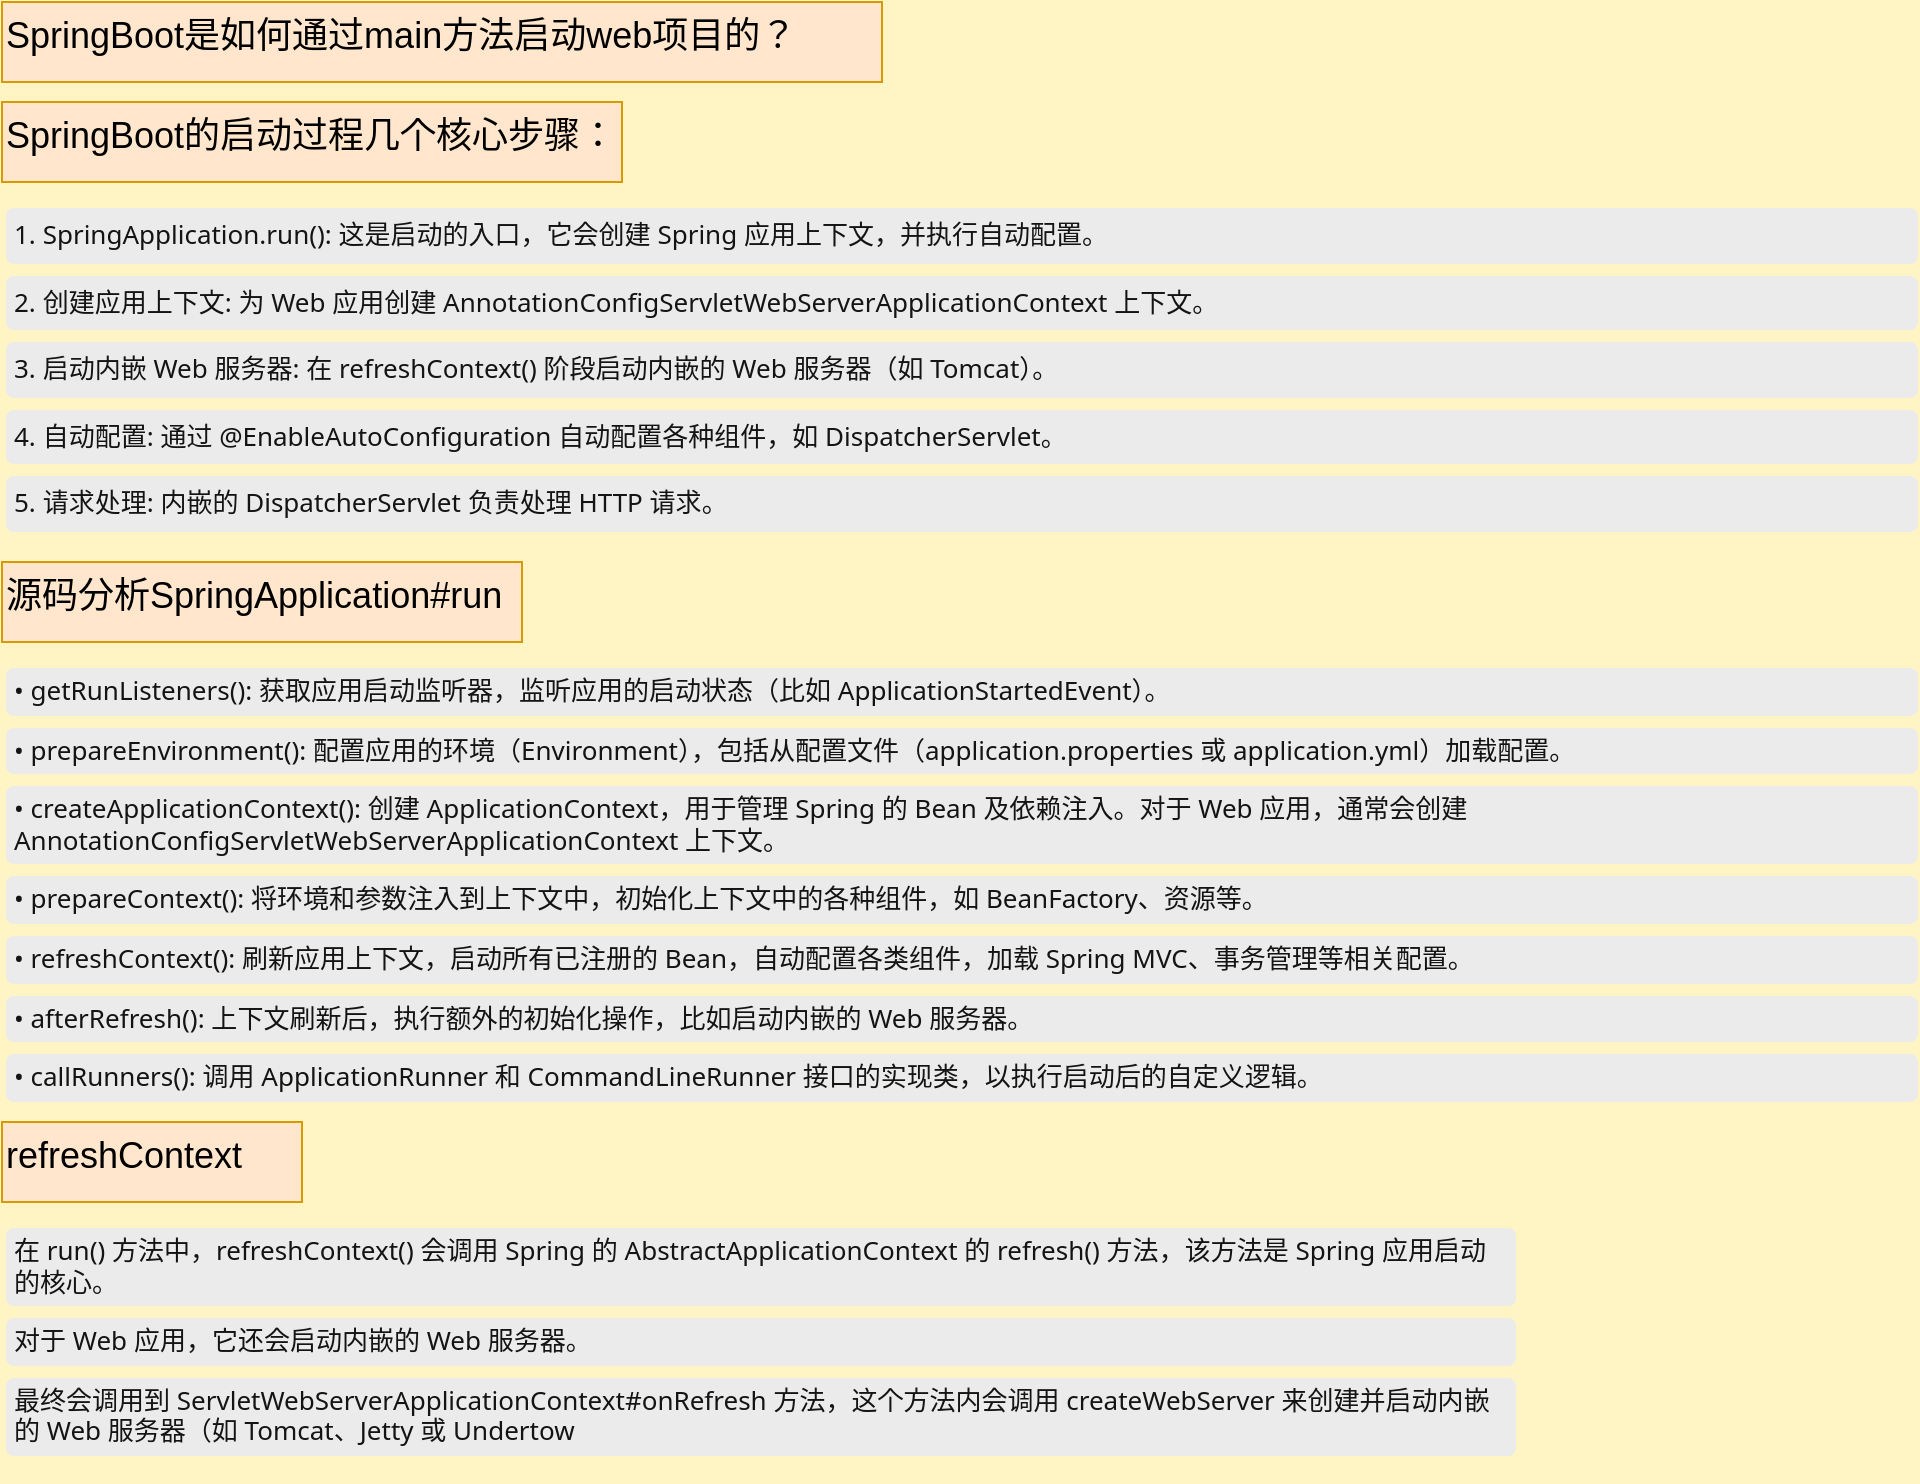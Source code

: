 <mxfile version="24.7.5">
  <diagram name="第 1 页" id="0_EutU7pLvAgysZymis3">
    <mxGraphModel dx="1690" dy="1718" grid="1" gridSize="10" guides="1" tooltips="1" connect="1" arrows="1" fold="1" page="1" pageScale="1" pageWidth="827" pageHeight="1169" background="#FFF4C3" math="0" shadow="0">
      <root>
        <mxCell id="0" />
        <mxCell id="1" parent="0" />
        <mxCell id="aNLpZGCZ1lWiJH4HFngb-1" value="SpringBoot是如何通过main方法启动web项目的？" style="text;whiteSpace=wrap;fillColor=#ffe6cc;strokeColor=#d79b00;fontSize=18;" vertex="1" parent="1">
          <mxGeometry x="-820" y="-1160" width="440" height="40" as="geometry" />
        </mxCell>
        <mxCell id="aNLpZGCZ1lWiJH4HFngb-4" value="SpringBoot的启动过程几个核心步骤：" style="text;whiteSpace=wrap;fillColor=#ffe6cc;strokeColor=#d79b00;fontSize=18;" vertex="1" parent="1">
          <mxGeometry x="-820" y="-1110" width="310" height="40" as="geometry" />
        </mxCell>
        <UserObject label="&lt;section id=&quot;markdown-section--4&quot; class=&quot;markdown-section&quot; data-markdown-raw=&quot;1. SpringApplication.run(): 这是启动的入口，它会创建 Spring 应用上下文，并执行自动配置。&quot; data-section-index=&quot;4&quot; style=&quot;border-radius: 4px; margin: 6px 0px; padding: 4px; position: relative; scroll-margin-bottom: 40px; scroll-margin-top: 40px; color: rgb(20, 20, 20); font-family: &amp;quot;Segoe WPC&amp;quot;, &amp;quot;Segoe UI&amp;quot;, &amp;quot;Microsoft YaHei&amp;quot;, sans-serif; font-size: 13px; font-style: normal; font-variant-ligatures: normal; font-variant-caps: normal; font-weight: 400; letter-spacing: normal; orphans: 2; text-align: start; text-indent: 0px; text-transform: none; widows: 2; word-spacing: 0px; -webkit-text-stroke-width: 0px; white-space: normal; background-color: rgb(235, 235, 235); text-decoration-thickness: initial; text-decoration-style: initial; text-decoration-color: initial;&quot;&gt;&lt;li value=&quot;1&quot; style=&quot;list-style-type: decimal; padding-left: 0px; padding-top: 2px; padding-bottom: 2px; margin-top: 0px; margin-bottom: 0px;&quot;&gt;&lt;span&gt;SpringApplication.run()&lt;/span&gt;&lt;span&gt;: 这是启动的&lt;/span&gt;&lt;span&gt;入口，它会创建&lt;/span&gt;&lt;span&gt;&lt;span&gt;&amp;nbsp;&lt;/span&gt;Spring 应用上下&lt;/span&gt;&lt;span&gt;文，并执行自动&lt;/span&gt;&lt;span&gt;配置。&lt;/span&gt;&lt;/li&gt;&lt;/section&gt;&lt;section id=&quot;markdown-section--6&quot; class=&quot;markdown-section&quot; data-markdown-raw=&quot;2. 创建应用上下文: 为 Web 应用创建 AnnotationConfigServletWebServerApplicationContext 上下文。&quot; data-section-index=&quot;6&quot; style=&quot;border-radius: 4px; margin: 6px 0px; padding: 4px; position: relative; scroll-margin-bottom: 40px; scroll-margin-top: 40px; color: rgb(20, 20, 20); font-family: &amp;quot;Segoe WPC&amp;quot;, &amp;quot;Segoe UI&amp;quot;, &amp;quot;Microsoft YaHei&amp;quot;, sans-serif; font-size: 13px; font-style: normal; font-variant-ligatures: normal; font-variant-caps: normal; font-weight: 400; letter-spacing: normal; orphans: 2; text-align: start; text-indent: 0px; text-transform: none; widows: 2; word-spacing: 0px; -webkit-text-stroke-width: 0px; white-space: normal; background-color: rgb(235, 235, 235); text-decoration-thickness: initial; text-decoration-style: initial; text-decoration-color: initial;&quot;&gt;&lt;div class=&quot;markdown-section-toolbar&quot; style=&quot;animation: auto ease 0s 1 normal none running none !important;&quot;&gt;&lt;div style=&quot;animation: auto ease 0s 1 normal none running none !important; height: 0px; width: 948px;&quot;&gt;&lt;div class=&quot;markdown-section-toolbar-internal&quot; style=&quot;border-radius: 4px; display: flex; gap: 4px; opacity: 0; position: absolute; right: 8px; top: 0px; transform: translateY(-55%); z-index: 303; animation: auto ease 0s 1 normal none running none !important;&quot;&gt;&lt;div class=&quot;markdown-section-toolbar-item light&quot; style=&quot;align-items: center; border-radius: 3px; color: var(--vscode-foreground); cursor: pointer; display: flex; height: 20px; justify-content: center; opacity: 0.3; position: relative; width: 20px; animation: auto ease 0s 1 normal none running none !important;&quot;&gt;&lt;span class=&quot;codicon codicon-reply&quot; style=&quot;animation: auto ease 0s 1 normal none running none !important; display: inline-block; font: 14px / 1 codicon; text-align: center; text-decoration: none; text-rendering: auto; text-transform: none; -webkit-font-smoothing: antialiased; user-select: none;&quot;&gt;&lt;/span&gt;&lt;/div&gt;&lt;div class=&quot;markdown-section-toolbar-item markdown-section-toolbar-copy light&quot; style=&quot;align-items: center; border-radius: 3px; color: var(--vscode-foreground); cursor: pointer; display: flex; height: 20px; justify-content: center; opacity: 0.3; position: relative; width: 20px; animation: auto ease 0s 1 normal none running none !important; pointer-events: auto;&quot;&gt;&lt;span class=&quot;codicon codicon-copy&quot; style=&quot;animation: auto ease 0s 1 normal none running none !important; display: inline-block; font: 14px / 1 codicon; text-align: center; text-decoration: none; text-rendering: auto; text-transform: none; -webkit-font-smoothing: antialiased; user-select: none;&quot;&gt;&lt;/span&gt;&lt;/div&gt;&lt;/div&gt;&lt;/div&gt;&lt;/div&gt;&lt;li value=&quot;2&quot; style=&quot;list-style-type: decimal; padding-left: 0px; padding-top: 2px; padding-bottom: 2px; margin-top: 0px; margin-bottom: 0px;&quot;&gt;&lt;span&gt;创&lt;/span&gt;&lt;span&gt;建应用上下文&lt;/span&gt;&lt;span&gt;: 为 Web 应用创建&lt;/span&gt;&lt;span&gt;&lt;span&gt;&amp;nbsp;&lt;/span&gt;AnnotationConfigServletWebServerApplicationContext&lt;/span&gt;&lt;span&gt;&lt;span&gt;&amp;nbsp;&lt;/span&gt;上下文。&lt;/span&gt;&lt;/li&gt;&lt;/section&gt;&lt;section id=&quot;markdown-section--8&quot; class=&quot;markdown-section&quot; data-markdown-raw=&quot;3. 启动内嵌 Web 服务器: 在 refreshContext() 阶段启动内嵌的 Web 服务器（如 Tomcat）。&quot; data-section-index=&quot;8&quot; style=&quot;border-radius: 4px; margin: 6px 0px; padding: 4px; position: relative; scroll-margin-bottom: 40px; scroll-margin-top: 40px; color: rgb(20, 20, 20); font-family: &amp;quot;Segoe WPC&amp;quot;, &amp;quot;Segoe UI&amp;quot;, &amp;quot;Microsoft YaHei&amp;quot;, sans-serif; font-size: 13px; font-style: normal; font-variant-ligatures: normal; font-variant-caps: normal; font-weight: 400; letter-spacing: normal; orphans: 2; text-align: start; text-indent: 0px; text-transform: none; widows: 2; word-spacing: 0px; -webkit-text-stroke-width: 0px; white-space: normal; background-color: rgb(235, 235, 235); text-decoration-thickness: initial; text-decoration-style: initial; text-decoration-color: initial;&quot;&gt;&lt;div class=&quot;markdown-section-toolbar&quot; style=&quot;animation: auto ease 0s 1 normal none running none !important;&quot;&gt;&lt;div style=&quot;animation: auto ease 0s 1 normal none running none !important; height: 0px; width: 948px;&quot;&gt;&lt;div class=&quot;markdown-section-toolbar-internal&quot; style=&quot;border-radius: 4px; display: flex; gap: 4px; opacity: 0; position: absolute; right: 8px; top: 0px; transform: translateY(-55%); z-index: 303; animation: auto ease 0s 1 normal none running none !important;&quot;&gt;&lt;div class=&quot;markdown-section-toolbar-item light&quot; style=&quot;align-items: center; border-radius: 3px; color: var(--vscode-foreground); cursor: pointer; display: flex; height: 20px; justify-content: center; opacity: 0.3; position: relative; width: 20px; animation: auto ease 0s 1 normal none running none !important;&quot;&gt;&lt;span class=&quot;codicon codicon-reply&quot; style=&quot;animation: auto ease 0s 1 normal none running none !important; display: inline-block; font: 14px / 1 codicon; text-align: center; text-decoration: none; text-rendering: auto; text-transform: none; -webkit-font-smoothing: antialiased; user-select: none;&quot;&gt;&lt;/span&gt;&lt;/div&gt;&lt;div class=&quot;markdown-section-toolbar-item markdown-section-toolbar-copy light&quot; style=&quot;align-items: center; border-radius: 3px; color: var(--vscode-foreground); cursor: pointer; display: flex; height: 20px; justify-content: center; opacity: 0.3; position: relative; width: 20px; animation: auto ease 0s 1 normal none running none !important; pointer-events: auto;&quot;&gt;&lt;span class=&quot;codicon codicon-copy&quot; style=&quot;animation: auto ease 0s 1 normal none running none !important; display: inline-block; font: 14px / 1 codicon; text-align: center; text-decoration: none; text-rendering: auto; text-transform: none; -webkit-font-smoothing: antialiased; user-select: none;&quot;&gt;&lt;/span&gt;&lt;/div&gt;&lt;/div&gt;&lt;/div&gt;&lt;/div&gt;&lt;li value=&quot;3&quot; style=&quot;list-style-type: decimal; padding-left: 0px; padding-top: 2px; padding-bottom: 2px; margin-top: 0px; margin-bottom: 0px;&quot;&gt;&lt;span&gt;启&lt;/span&gt;&lt;span&gt;动内嵌 Web&lt;/span&gt;&lt;span&gt;&lt;span&gt;&amp;nbsp;&lt;/span&gt;服务器: 在&lt;/span&gt;&lt;span&gt;&lt;span&gt;&amp;nbsp;&lt;/span&gt;refreshContext() 阶段启&lt;/span&gt;&lt;span&gt;动内嵌的 Web&lt;/span&gt;&lt;span&gt;&lt;span&gt;&amp;nbsp;&lt;/span&gt;服务器（如 Tomcat&lt;/span&gt;&lt;span&gt;）。&lt;/span&gt;&lt;/li&gt;&lt;/section&gt;&lt;section id=&quot;markdown-section--10&quot; class=&quot;markdown-section&quot; data-markdown-raw=&quot;4. 自动配置: 通过 @EnableAutoConfiguration 自动配置各种组件，如 DispatcherServlet。&quot; data-section-index=&quot;10&quot; style=&quot;border-radius: 4px; margin: 6px 0px; padding: 4px; position: relative; scroll-margin-bottom: 40px; scroll-margin-top: 40px; color: rgb(20, 20, 20); font-family: &amp;quot;Segoe WPC&amp;quot;, &amp;quot;Segoe UI&amp;quot;, &amp;quot;Microsoft YaHei&amp;quot;, sans-serif; font-size: 13px; font-style: normal; font-variant-ligatures: normal; font-variant-caps: normal; font-weight: 400; letter-spacing: normal; orphans: 2; text-align: start; text-indent: 0px; text-transform: none; widows: 2; word-spacing: 0px; -webkit-text-stroke-width: 0px; white-space: normal; background-color: rgb(235, 235, 235); text-decoration-thickness: initial; text-decoration-style: initial; text-decoration-color: initial;&quot;&gt;&lt;div class=&quot;markdown-section-toolbar&quot; style=&quot;animation: auto ease 0s 1 normal none running none !important;&quot;&gt;&lt;div style=&quot;animation: auto ease 0s 1 normal none running none !important; height: 0px; width: 948px;&quot;&gt;&lt;div class=&quot;markdown-section-toolbar-internal&quot; style=&quot;border-radius: 4px; display: flex; gap: 4px; opacity: 0; position: absolute; right: 8px; top: 0px; transform: translateY(-55%); z-index: 303; animation: auto ease 0s 1 normal none running none !important;&quot;&gt;&lt;div class=&quot;markdown-section-toolbar-item light&quot; style=&quot;align-items: center; border-radius: 3px; color: var(--vscode-foreground); cursor: pointer; display: flex; height: 20px; justify-content: center; opacity: 0.3; position: relative; width: 20px; animation: auto ease 0s 1 normal none running none !important;&quot;&gt;&lt;span class=&quot;codicon codicon-reply&quot; style=&quot;animation: auto ease 0s 1 normal none running none !important; display: inline-block; font: 14px / 1 codicon; text-align: center; text-decoration: none; text-rendering: auto; text-transform: none; -webkit-font-smoothing: antialiased; user-select: none;&quot;&gt;&lt;/span&gt;&lt;/div&gt;&lt;div class=&quot;markdown-section-toolbar-item markdown-section-toolbar-copy light&quot; style=&quot;align-items: center; border-radius: 3px; color: var(--vscode-foreground); cursor: pointer; display: flex; height: 20px; justify-content: center; opacity: 0.3; position: relative; width: 20px; animation: auto ease 0s 1 normal none running none !important; pointer-events: auto;&quot;&gt;&lt;span class=&quot;codicon codicon-copy&quot; style=&quot;animation: auto ease 0s 1 normal none running none !important; display: inline-block; font: 14px / 1 codicon; text-align: center; text-decoration: none; text-rendering: auto; text-transform: none; -webkit-font-smoothing: antialiased; user-select: none;&quot;&gt;&lt;/span&gt;&lt;/div&gt;&lt;/div&gt;&lt;/div&gt;&lt;/div&gt;&lt;li value=&quot;4&quot; style=&quot;list-style-type: decimal; padding-left: 0px; padding-top: 2px; padding-bottom: 2px; margin-top: 0px; margin-bottom: 0px;&quot;&gt;&lt;span&gt;自动配置:&lt;/span&gt;&lt;span&gt;&lt;span&gt;&amp;nbsp;&lt;/span&gt;通过 @EnableAutoConfiguration 自&lt;/span&gt;&lt;span&gt;动配置各种组件，如&lt;/span&gt;&lt;span&gt;&lt;span&gt;&amp;nbsp;&lt;/span&gt;DispatcherServlet&lt;/span&gt;&lt;span&gt;。&lt;/span&gt;&lt;/li&gt;&lt;/section&gt;&lt;section id=&quot;markdown-section--12&quot; class=&quot;markdown-section&quot; data-markdown-raw=&quot;5. 请求处理: 内嵌的 DispatcherServlet 负责处理 HTTP 请求。&quot; data-section-index=&quot;12&quot; style=&quot;border-radius: 4px; margin: 6px 0px; padding: 4px; position: relative; scroll-margin-bottom: 40px; scroll-margin-top: 40px; color: rgb(20, 20, 20); font-family: &amp;quot;Segoe WPC&amp;quot;, &amp;quot;Segoe UI&amp;quot;, &amp;quot;Microsoft YaHei&amp;quot;, sans-serif; font-size: 13px; font-style: normal; font-variant-ligatures: normal; font-variant-caps: normal; font-weight: 400; letter-spacing: normal; orphans: 2; text-align: start; text-indent: 0px; text-transform: none; widows: 2; word-spacing: 0px; -webkit-text-stroke-width: 0px; white-space: normal; background-color: rgb(235, 235, 235); text-decoration-thickness: initial; text-decoration-style: initial; text-decoration-color: initial;&quot;&gt;&lt;div class=&quot;markdown-section-toolbar&quot; style=&quot;animation: auto ease 0s 1 normal none running none !important;&quot;&gt;&lt;div style=&quot;animation: auto ease 0s 1 normal none running none !important; height: 0px; width: 948px;&quot;&gt;&lt;div class=&quot;markdown-section-toolbar-internal&quot; style=&quot;border-radius: 4px; display: flex; gap: 4px; opacity: 0; position: absolute; right: 8px; top: 0px; transform: translateY(-55%); z-index: 303; animation: auto ease 0s 1 normal none running none !important;&quot;&gt;&lt;div class=&quot;markdown-section-toolbar-item light&quot; style=&quot;align-items: center; border-radius: 3px; color: var(--vscode-foreground); cursor: pointer; display: flex; height: 20px; justify-content: center; opacity: 0.3; position: relative; width: 20px; animation: auto ease 0s 1 normal none running none !important;&quot;&gt;&lt;span class=&quot;codicon codicon-reply&quot; style=&quot;animation: auto ease 0s 1 normal none running none !important; display: inline-block; font: 14px / 1 codicon; text-align: center; text-decoration: none; text-rendering: auto; text-transform: none; -webkit-font-smoothing: antialiased; user-select: none;&quot;&gt;&lt;/span&gt;&lt;/div&gt;&lt;div class=&quot;markdown-section-toolbar-item markdown-section-toolbar-copy light&quot; style=&quot;align-items: center; border-radius: 3px; color: var(--vscode-foreground); cursor: pointer; display: flex; height: 20px; justify-content: center; opacity: 0.3; position: relative; width: 20px; animation: auto ease 0s 1 normal none running none !important; pointer-events: auto;&quot;&gt;&lt;span class=&quot;codicon codicon-copy&quot; style=&quot;animation: auto ease 0s 1 normal none running none !important; display: inline-block; font: 14px / 1 codicon; text-align: center; text-decoration: none; text-rendering: auto; text-transform: none; -webkit-font-smoothing: antialiased; user-select: none;&quot;&gt;&lt;/span&gt;&lt;/div&gt;&lt;/div&gt;&lt;/div&gt;&lt;/div&gt;&lt;li value=&quot;5&quot; style=&quot;list-style-type: decimal; padding-left: 0px; padding-top: 2px; padding-bottom: 2px; margin-top: 0px; margin-bottom: 0px;&quot;&gt;&lt;span&gt;请求处理:&lt;/span&gt;&lt;span&gt;&lt;span&gt;&amp;nbsp;&lt;/span&gt;内嵌的&lt;/span&gt;&lt;span&gt;&lt;span&gt;&amp;nbsp;&lt;/span&gt;DispatcherServlet 负&lt;/span&gt;&lt;span&gt;责处理 HTTP 请求&lt;/span&gt;&lt;span&gt;。&lt;/span&gt;&lt;/li&gt;&lt;/section&gt;" link="&lt;section id=&quot;markdown-section--4&quot; class=&quot;markdown-section&quot; data-markdown-raw=&quot;1. SpringApplication.run(): 这是启动的入口，它会创建 Spring 应用上下文，并执行自动配置。&quot; data-section-index=&quot;4&quot; style=&quot;border-radius: 4px; margin: 6px 0px; padding: 4px; position: relative; scroll-margin-bottom: 40px; scroll-margin-top: 40px; color: rgb(20, 20, 20); font-family: &amp;quot;Segoe WPC&amp;quot;, &amp;quot;Segoe UI&amp;quot;, &amp;quot;Microsoft YaHei&amp;quot;, sans-serif; font-size: 13px; font-style: normal; font-variant-ligatures: normal; font-variant-caps: normal; font-weight: 400; letter-spacing: normal; orphans: 2; text-align: start; text-indent: 0px; text-transform: none; widows: 2; word-spacing: 0px; -webkit-text-stroke-width: 0px; white-space: normal; background-color: rgb(235, 235, 235); text-decoration-thickness: initial; text-decoration-style: initial; text-decoration-color: initial;&quot;&gt;&lt;li value=&quot;1&quot; style=&quot;list-style-type: decimal; padding-left: 0px; padding-top: 2px; padding-bottom: 2px; margin-top: 0px; margin-bottom: 0px;&quot;&gt;&lt;span&gt;SpringApplication.run()&lt;/span&gt;&lt;span&gt;: 这是启动的&lt;/span&gt;&lt;span&gt;入口，它会创建&lt;/span&gt;&lt;span&gt;&lt;span&gt;&amp;nbsp;&lt;/span&gt;Spring 应用上下&lt;/span&gt;&lt;span&gt;文，并执行自动&lt;/span&gt;&lt;span&gt;配置。&lt;/span&gt;&lt;/li&gt;&lt;/section&gt;&lt;section id=&quot;markdown-section--6&quot; class=&quot;markdown-section&quot; data-markdown-raw=&quot;2. 创建应用上下文: 为 Web 应用创建 AnnotationConfigServletWebServerApplicationContext 上下文。&quot; data-section-index=&quot;6&quot; style=&quot;border-radius: 4px; margin: 6px 0px; padding: 4px; position: relative; scroll-margin-bottom: 40px; scroll-margin-top: 40px; color: rgb(20, 20, 20); font-family: &amp;quot;Segoe WPC&amp;quot;, &amp;quot;Segoe UI&amp;quot;, &amp;quot;Microsoft YaHei&amp;quot;, sans-serif; font-size: 13px; font-style: normal; font-variant-ligatures: normal; font-variant-caps: normal; font-weight: 400; letter-spacing: normal; orphans: 2; text-align: start; text-indent: 0px; text-transform: none; widows: 2; word-spacing: 0px; -webkit-text-stroke-width: 0px; white-space: normal; background-color: rgb(235, 235, 235); text-decoration-thickness: initial; text-decoration-style: initial; text-decoration-color: initial;&quot;&gt;&lt;div class=&quot;markdown-section-toolbar&quot; style=&quot;animation: auto ease 0s 1 normal none running none !important;&quot;&gt;&lt;div style=&quot;animation: auto ease 0s 1 normal none running none !important; height: 0px; width: 948px;&quot;&gt;&lt;div class=&quot;markdown-section-toolbar-internal&quot; style=&quot;border-radius: 4px; display: flex; gap: 4px; opacity: 0; position: absolute; right: 8px; top: 0px; transform: translateY(-55%); z-index: 303; animation: auto ease 0s 1 normal none running none !important;&quot;&gt;&lt;div class=&quot;markdown-section-toolbar-item light&quot; style=&quot;align-items: center; border-radius: 3px; color: var(--vscode-foreground); cursor: pointer; display: flex; height: 20px; justify-content: center; opacity: 0.3; position: relative; width: 20px; animation: auto ease 0s 1 normal none running none !important;&quot;&gt;&lt;span class=&quot;codicon codicon-reply&quot; style=&quot;animation: auto ease 0s 1 normal none running none !important; display: inline-block; font: 14px / 1 codicon; text-align: center; text-decoration: none; text-rendering: auto; text-transform: none; -webkit-font-smoothing: antialiased; user-select: none;&quot;&gt;&lt;/span&gt;&lt;/div&gt;&lt;div class=&quot;markdown-section-toolbar-item markdown-section-toolbar-copy light&quot; style=&quot;align-items: center; border-radius: 3px; color: var(--vscode-foreground); cursor: pointer; display: flex; height: 20px; justify-content: center; opacity: 0.3; position: relative; width: 20px; animation: auto ease 0s 1 normal none running none !important; pointer-events: auto;&quot;&gt;&lt;span class=&quot;codicon codicon-copy&quot; style=&quot;animation: auto ease 0s 1 normal none running none !important; display: inline-block; font: 14px / 1 codicon; text-align: center; text-decoration: none; text-rendering: auto; text-transform: none; -webkit-font-smoothing: antialiased; user-select: none;&quot;&gt;&lt;/span&gt;&lt;/div&gt;&lt;/div&gt;&lt;/div&gt;&lt;/div&gt;&lt;li value=&quot;2&quot; style=&quot;list-style-type: decimal; padding-left: 0px; padding-top: 2px; padding-bottom: 2px; margin-top: 0px; margin-bottom: 0px;&quot;&gt;&lt;span&gt;创&lt;/span&gt;&lt;span&gt;建应用上下文&lt;/span&gt;&lt;span&gt;: 为 Web 应用创建&lt;/span&gt;&lt;span&gt;&lt;span&gt;&amp;nbsp;&lt;/span&gt;AnnotationConfigServletWebServerApplicationContext&lt;/span&gt;&lt;span&gt;&lt;span&gt;&amp;nbsp;&lt;/span&gt;上下文。&lt;/span&gt;&lt;/li&gt;&lt;/section&gt;&lt;section id=&quot;markdown-section--8&quot; class=&quot;markdown-section&quot; data-markdown-raw=&quot;3. 启动内嵌 Web 服务器: 在 refreshContext() 阶段启动内嵌的 Web 服务器（如 Tomcat）。&quot; data-section-index=&quot;8&quot; style=&quot;border-radius: 4px; margin: 6px 0px; padding: 4px; position: relative; scroll-margin-bottom: 40px; scroll-margin-top: 40px; color: rgb(20, 20, 20); font-family: &amp;quot;Segoe WPC&amp;quot;, &amp;quot;Segoe UI&amp;quot;, &amp;quot;Microsoft YaHei&amp;quot;, sans-serif; font-size: 13px; font-style: normal; font-variant-ligatures: normal; font-variant-caps: normal; font-weight: 400; letter-spacing: normal; orphans: 2; text-align: start; text-indent: 0px; text-transform: none; widows: 2; word-spacing: 0px; -webkit-text-stroke-width: 0px; white-space: normal; background-color: rgb(235, 235, 235); text-decoration-thickness: initial; text-decoration-style: initial; text-decoration-color: initial;&quot;&gt;&lt;div class=&quot;markdown-section-toolbar&quot; style=&quot;animation: auto ease 0s 1 normal none running none !important;&quot;&gt;&lt;div style=&quot;animation: auto ease 0s 1 normal none running none !important; height: 0px; width: 948px;&quot;&gt;&lt;div class=&quot;markdown-section-toolbar-internal&quot; style=&quot;border-radius: 4px; display: flex; gap: 4px; opacity: 0; position: absolute; right: 8px; top: 0px; transform: translateY(-55%); z-index: 303; animation: auto ease 0s 1 normal none running none !important;&quot;&gt;&lt;div class=&quot;markdown-section-toolbar-item light&quot; style=&quot;align-items: center; border-radius: 3px; color: var(--vscode-foreground); cursor: pointer; display: flex; height: 20px; justify-content: center; opacity: 0.3; position: relative; width: 20px; animation: auto ease 0s 1 normal none running none !important;&quot;&gt;&lt;span class=&quot;codicon codicon-reply&quot; style=&quot;animation: auto ease 0s 1 normal none running none !important; display: inline-block; font: 14px / 1 codicon; text-align: center; text-decoration: none; text-rendering: auto; text-transform: none; -webkit-font-smoothing: antialiased; user-select: none;&quot;&gt;&lt;/span&gt;&lt;/div&gt;&lt;div class=&quot;markdown-section-toolbar-item markdown-section-toolbar-copy light&quot; style=&quot;align-items: center; border-radius: 3px; color: var(--vscode-foreground); cursor: pointer; display: flex; height: 20px; justify-content: center; opacity: 0.3; position: relative; width: 20px; animation: auto ease 0s 1 normal none running none !important; pointer-events: auto;&quot;&gt;&lt;span class=&quot;codicon codicon-copy&quot; style=&quot;animation: auto ease 0s 1 normal none running none !important; display: inline-block; font: 14px / 1 codicon; text-align: center; text-decoration: none; text-rendering: auto; text-transform: none; -webkit-font-smoothing: antialiased; user-select: none;&quot;&gt;&lt;/span&gt;&lt;/div&gt;&lt;/div&gt;&lt;/div&gt;&lt;/div&gt;&lt;li value=&quot;3&quot; style=&quot;list-style-type: decimal; padding-left: 0px; padding-top: 2px; padding-bottom: 2px; margin-top: 0px; margin-bottom: 0px;&quot;&gt;&lt;span&gt;启&lt;/span&gt;&lt;span&gt;动内嵌 Web&lt;/span&gt;&lt;span&gt;&lt;span&gt;&amp;nbsp;&lt;/span&gt;服务器: 在&lt;/span&gt;&lt;span&gt;&lt;span&gt;&amp;nbsp;&lt;/span&gt;refreshContext() 阶段启&lt;/span&gt;&lt;span&gt;动内嵌的 Web&lt;/span&gt;&lt;span&gt;&lt;span&gt;&amp;nbsp;&lt;/span&gt;服务器（如 Tomcat&lt;/span&gt;&lt;span&gt;）。&lt;/span&gt;&lt;/li&gt;&lt;/section&gt;&lt;section id=&quot;markdown-section--10&quot; class=&quot;markdown-section&quot; data-markdown-raw=&quot;4. 自动配置: 通过 @EnableAutoConfiguration 自动配置各种组件，如 DispatcherServlet。&quot; data-section-index=&quot;10&quot; style=&quot;border-radius: 4px; margin: 6px 0px; padding: 4px; position: relative; scroll-margin-bottom: 40px; scroll-margin-top: 40px; color: rgb(20, 20, 20); font-family: &amp;quot;Segoe WPC&amp;quot;, &amp;quot;Segoe UI&amp;quot;, &amp;quot;Microsoft YaHei&amp;quot;, sans-serif; font-size: 13px; font-style: normal; font-variant-ligatures: normal; font-variant-caps: normal; font-weight: 400; letter-spacing: normal; orphans: 2; text-align: start; text-indent: 0px; text-transform: none; widows: 2; word-spacing: 0px; -webkit-text-stroke-width: 0px; white-space: normal; background-color: rgb(235, 235, 235); text-decoration-thickness: initial; text-decoration-style: initial; text-decoration-color: initial;&quot;&gt;&lt;div class=&quot;markdown-section-toolbar&quot; style=&quot;animation: auto ease 0s 1 normal none running none !important;&quot;&gt;&lt;div style=&quot;animation: auto ease 0s 1 normal none running none !important; height: 0px; width: 948px;&quot;&gt;&lt;div class=&quot;markdown-section-toolbar-internal&quot; style=&quot;border-radius: 4px; display: flex; gap: 4px; opacity: 0; position: absolute; right: 8px; top: 0px; transform: translateY(-55%); z-index: 303; animation: auto ease 0s 1 normal none running none !important;&quot;&gt;&lt;div class=&quot;markdown-section-toolbar-item light&quot; style=&quot;align-items: center; border-radius: 3px; color: var(--vscode-foreground); cursor: pointer; display: flex; height: 20px; justify-content: center; opacity: 0.3; position: relative; width: 20px; animation: auto ease 0s 1 normal none running none !important;&quot;&gt;&lt;span class=&quot;codicon codicon-reply&quot; style=&quot;animation: auto ease 0s 1 normal none running none !important; display: inline-block; font: 14px / 1 codicon; text-align: center; text-decoration: none; text-rendering: auto; text-transform: none; -webkit-font-smoothing: antialiased; user-select: none;&quot;&gt;&lt;/span&gt;&lt;/div&gt;&lt;div class=&quot;markdown-section-toolbar-item markdown-section-toolbar-copy light&quot; style=&quot;align-items: center; border-radius: 3px; color: var(--vscode-foreground); cursor: pointer; display: flex; height: 20px; justify-content: center; opacity: 0.3; position: relative; width: 20px; animation: auto ease 0s 1 normal none running none !important; pointer-events: auto;&quot;&gt;&lt;span class=&quot;codicon codicon-copy&quot; style=&quot;animation: auto ease 0s 1 normal none running none !important; display: inline-block; font: 14px / 1 codicon; text-align: center; text-decoration: none; text-rendering: auto; text-transform: none; -webkit-font-smoothing: antialiased; user-select: none;&quot;&gt;&lt;/span&gt;&lt;/div&gt;&lt;/div&gt;&lt;/div&gt;&lt;/div&gt;&lt;li value=&quot;4&quot; style=&quot;list-style-type: decimal; padding-left: 0px; padding-top: 2px; padding-bottom: 2px; margin-top: 0px; margin-bottom: 0px;&quot;&gt;&lt;span&gt;自动配置:&lt;/span&gt;&lt;span&gt;&lt;span&gt;&amp;nbsp;&lt;/span&gt;通过 @EnableAutoConfiguration 自&lt;/span&gt;&lt;span&gt;动配置各种组件，如&lt;/span&gt;&lt;span&gt;&lt;span&gt;&amp;nbsp;&lt;/span&gt;DispatcherServlet&lt;/span&gt;&lt;span&gt;。&lt;/span&gt;&lt;/li&gt;&lt;/section&gt;&lt;section id=&quot;markdown-section--12&quot; class=&quot;markdown-section&quot; data-markdown-raw=&quot;5. 请求处理: 内嵌的 DispatcherServlet 负责处理 HTTP 请求。&quot; data-section-index=&quot;12&quot; style=&quot;border-radius: 4px; margin: 6px 0px; padding: 4px; position: relative; scroll-margin-bottom: 40px; scroll-margin-top: 40px; color: rgb(20, 20, 20); font-family: &amp;quot;Segoe WPC&amp;quot;, &amp;quot;Segoe UI&amp;quot;, &amp;quot;Microsoft YaHei&amp;quot;, sans-serif; font-size: 13px; font-style: normal; font-variant-ligatures: normal; font-variant-caps: normal; font-weight: 400; letter-spacing: normal; orphans: 2; text-align: start; text-indent: 0px; text-transform: none; widows: 2; word-spacing: 0px; -webkit-text-stroke-width: 0px; white-space: normal; background-color: rgb(235, 235, 235); text-decoration-thickness: initial; text-decoration-style: initial; text-decoration-color: initial;&quot;&gt;&lt;div class=&quot;markdown-section-toolbar&quot; style=&quot;animation: auto ease 0s 1 normal none running none !important;&quot;&gt;&lt;div style=&quot;animation: auto ease 0s 1 normal none running none !important; height: 0px; width: 948px;&quot;&gt;&lt;div class=&quot;markdown-section-toolbar-internal&quot; style=&quot;border-radius: 4px; display: flex; gap: 4px; opacity: 0; position: absolute; right: 8px; top: 0px; transform: translateY(-55%); z-index: 303; animation: auto ease 0s 1 normal none running none !important;&quot;&gt;&lt;div class=&quot;markdown-section-toolbar-item light&quot; style=&quot;align-items: center; border-radius: 3px; color: var(--vscode-foreground); cursor: pointer; display: flex; height: 20px; justify-content: center; opacity: 0.3; position: relative; width: 20px; animation: auto ease 0s 1 normal none running none !important;&quot;&gt;&lt;span class=&quot;codicon codicon-reply&quot; style=&quot;animation: auto ease 0s 1 normal none running none !important; display: inline-block; font: 14px / 1 codicon; text-align: center; text-decoration: none; text-rendering: auto; text-transform: none; -webkit-font-smoothing: antialiased; user-select: none;&quot;&gt;&lt;/span&gt;&lt;/div&gt;&lt;div class=&quot;markdown-section-toolbar-item markdown-section-toolbar-copy light&quot; style=&quot;align-items: center; border-radius: 3px; color: var(--vscode-foreground); cursor: pointer; display: flex; height: 20px; justify-content: center; opacity: 0.3; position: relative; width: 20px; animation: auto ease 0s 1 normal none running none !important; pointer-events: auto;&quot;&gt;&lt;span class=&quot;codicon codicon-copy&quot; style=&quot;animation: auto ease 0s 1 normal none running none !important; display: inline-block; font: 14px / 1 codicon; text-align: center; text-decoration: none; text-rendering: auto; text-transform: none; -webkit-font-smoothing: antialiased; user-select: none;&quot;&gt;&lt;/span&gt;&lt;/div&gt;&lt;/div&gt;&lt;/div&gt;&lt;/div&gt;&lt;li value=&quot;5&quot; style=&quot;list-style-type: decimal; padding-left: 0px; padding-top: 2px; padding-bottom: 2px; margin-top: 0px; margin-bottom: 0px;&quot;&gt;&lt;span&gt;请求处理:&lt;/span&gt;&lt;span&gt;&lt;span&gt;&amp;nbsp;&lt;/span&gt;内嵌的&lt;/span&gt;&lt;span&gt;&lt;span&gt;&amp;nbsp;&lt;/span&gt;DispatcherServlet 负&lt;/span&gt;&lt;span&gt;责处理 HTTP 请求&lt;/span&gt;&lt;span&gt;。&lt;/span&gt;&lt;/li&gt;&lt;/section&gt;" id="aNLpZGCZ1lWiJH4HFngb-5">
          <mxCell style="text;whiteSpace=wrap;html=1;fontFamily=Helvetica;fontSize=18;fontColor=default;" vertex="1" parent="1">
            <mxGeometry x="-820" y="-1070" width="580" height="180" as="geometry" />
          </mxCell>
        </UserObject>
        <mxCell id="aNLpZGCZ1lWiJH4HFngb-6" value="源码分析SpringApplication#run" style="text;whiteSpace=wrap;fontFamily=Helvetica;fontSize=18;fillColor=#ffe6cc;strokeColor=#d79b00;" vertex="1" parent="1">
          <mxGeometry x="-820" y="-880" width="260" height="40" as="geometry" />
        </mxCell>
        <UserObject label="&lt;section id=&quot;markdown-section--4&quot; class=&quot;markdown-section&quot; data-markdown-raw=&quot;• getRunListeners(): 获取应用启动监听器，监听应用的启动状态（比如 ApplicationStartedEvent）。&quot; data-section-index=&quot;4&quot; style=&quot;border-radius: 4px; margin: 6px 0px; padding: 4px; position: relative; scroll-margin-bottom: 40px; scroll-margin-top: 40px; color: rgb(20, 20, 20); font-family: &amp;quot;Segoe WPC&amp;quot;, &amp;quot;Segoe UI&amp;quot;, &amp;quot;Microsoft YaHei&amp;quot;, sans-serif; font-size: 13px; font-style: normal; font-variant-ligatures: normal; font-variant-caps: normal; font-weight: 400; letter-spacing: normal; orphans: 2; text-align: start; text-indent: 0px; text-transform: none; widows: 2; word-spacing: 0px; -webkit-text-stroke-width: 0px; white-space: normal; background-color: rgb(235, 235, 235); text-decoration-thickness: initial; text-decoration-style: initial; text-decoration-color: initial;&quot;&gt;&lt;span style=&quot;margin-top: 0px;&quot;&gt;• getRunListeners(): 获取应用启&lt;/span&gt;&lt;span&gt;动监听器，监听应用的&lt;/span&gt;&lt;span&gt;启动状态（比如 ApplicationStart&lt;/span&gt;&lt;span style=&quot;margin-bottom: 0px;&quot;&gt;edEvent）。&lt;/span&gt;&lt;/section&gt;&lt;section id=&quot;markdown-section--6&quot; class=&quot;markdown-section&quot; data-markdown-raw=&quot;• prepareEnvironment(): 配置应用的环境（Environment），包括从配置文件（application.properties 或 application.yml）加载配置。&quot; data-section-index=&quot;6&quot; style=&quot;border-radius: 4px; margin: 6px 0px; padding: 4px; position: relative; scroll-margin-bottom: 40px; scroll-margin-top: 40px; color: rgb(20, 20, 20); font-family: &amp;quot;Segoe WPC&amp;quot;, &amp;quot;Segoe UI&amp;quot;, &amp;quot;Microsoft YaHei&amp;quot;, sans-serif; font-size: 13px; font-style: normal; font-variant-ligatures: normal; font-variant-caps: normal; font-weight: 400; letter-spacing: normal; orphans: 2; text-align: start; text-indent: 0px; text-transform: none; widows: 2; word-spacing: 0px; -webkit-text-stroke-width: 0px; white-space: normal; background-color: rgb(235, 235, 235); text-decoration-thickness: initial; text-decoration-style: initial; text-decoration-color: initial;&quot;&gt;&lt;div class=&quot;markdown-section-toolbar&quot; style=&quot;animation: auto ease 0s 1 normal none running none !important;&quot;&gt;&lt;div style=&quot;animation: auto ease 0s 1 normal none running none !important; height: 0px; width: 948px;&quot;&gt;&lt;div class=&quot;markdown-section-toolbar-internal&quot; style=&quot;border-radius: 4px; display: flex; gap: 4px; opacity: 0; position: absolute; right: 8px; top: 0px; transform: translateY(-55%); z-index: 303; animation: auto ease 0s 1 normal none running none !important;&quot;&gt;&lt;div class=&quot;markdown-section-toolbar-item light&quot; style=&quot;align-items: center; border-radius: 3px; color: var(--vscode-foreground); cursor: pointer; display: flex; height: 20px; justify-content: center; opacity: 0.3; position: relative; width: 20px; animation: auto ease 0s 1 normal none running none !important;&quot;&gt;&lt;span class=&quot;codicon codicon-reply&quot; style=&quot;animation: auto ease 0s 1 normal none running none !important; display: inline-block; font: 14px / 1 codicon; text-align: center; text-decoration: none; text-rendering: auto; text-transform: none; -webkit-font-smoothing: antialiased; user-select: none;&quot;&gt;&lt;/span&gt;&lt;/div&gt;&lt;div class=&quot;markdown-section-toolbar-item markdown-section-toolbar-copy light&quot; style=&quot;align-items: center; border-radius: 3px; color: var(--vscode-foreground); cursor: pointer; display: flex; height: 20px; justify-content: center; opacity: 0.3; position: relative; width: 20px; animation: auto ease 0s 1 normal none running none !important; pointer-events: auto;&quot;&gt;&lt;span class=&quot;codicon codicon-copy&quot; style=&quot;animation: auto ease 0s 1 normal none running none !important; display: inline-block; font: 14px / 1 codicon; text-align: center; text-decoration: none; text-rendering: auto; text-transform: none; -webkit-font-smoothing: antialiased; user-select: none;&quot;&gt;&lt;/span&gt;&lt;/div&gt;&lt;/div&gt;&lt;/div&gt;&lt;/div&gt;&lt;span style=&quot;margin-top: 0px;&quot;&gt;• prepareEnvironment(): 配&lt;/span&gt;&lt;span&gt;置应用的环境（Environment），包括从&lt;/span&gt;&lt;span&gt;配置文件（application.properties&lt;/span&gt;&lt;span&gt;&lt;span&gt;&amp;nbsp;&lt;/span&gt;或 application.yml）加载配置&lt;/span&gt;&lt;span style=&quot;margin-bottom: 0px;&quot;&gt;。&lt;/span&gt;&lt;/section&gt;&lt;section id=&quot;markdown-section--8&quot; class=&quot;markdown-section&quot; data-markdown-raw=&quot;• createApplicationContext(): 创建 ApplicationContext，用于管理 Spring 的 Bean 及依赖注入。对于 Web 应用，通常会创建 AnnotationConfigServletWebServerApplicationContext 上下文。&quot; data-section-index=&quot;8&quot; style=&quot;border-radius: 4px; margin: 6px 0px; padding: 4px; position: relative; scroll-margin-bottom: 40px; scroll-margin-top: 40px; color: rgb(20, 20, 20); font-family: &amp;quot;Segoe WPC&amp;quot;, &amp;quot;Segoe UI&amp;quot;, &amp;quot;Microsoft YaHei&amp;quot;, sans-serif; font-size: 13px; font-style: normal; font-variant-ligatures: normal; font-variant-caps: normal; font-weight: 400; letter-spacing: normal; orphans: 2; text-align: start; text-indent: 0px; text-transform: none; widows: 2; word-spacing: 0px; -webkit-text-stroke-width: 0px; white-space: normal; background-color: rgb(235, 235, 235); text-decoration-thickness: initial; text-decoration-style: initial; text-decoration-color: initial;&quot;&gt;&lt;div class=&quot;markdown-section-toolbar&quot; style=&quot;animation: auto ease 0s 1 normal none running none !important;&quot;&gt;&lt;div style=&quot;animation: auto ease 0s 1 normal none running none !important; height: 0px; width: 948px;&quot;&gt;&lt;div class=&quot;markdown-section-toolbar-internal&quot; style=&quot;border-radius: 4px; display: flex; gap: 4px; opacity: 0; position: absolute; right: 8px; top: 0px; transform: translateY(-55%); z-index: 303; animation: auto ease 0s 1 normal none running none !important;&quot;&gt;&lt;div class=&quot;markdown-section-toolbar-item light&quot; style=&quot;align-items: center; border-radius: 3px; color: var(--vscode-foreground); cursor: pointer; display: flex; height: 20px; justify-content: center; opacity: 0.3; position: relative; width: 20px; animation: auto ease 0s 1 normal none running none !important;&quot;&gt;&lt;span class=&quot;codicon codicon-reply&quot; style=&quot;animation: auto ease 0s 1 normal none running none !important; display: inline-block; font: 14px / 1 codicon; text-align: center; text-decoration: none; text-rendering: auto; text-transform: none; -webkit-font-smoothing: antialiased; user-select: none;&quot;&gt;&lt;/span&gt;&lt;/div&gt;&lt;div class=&quot;markdown-section-toolbar-item markdown-section-toolbar-copy light&quot; style=&quot;align-items: center; border-radius: 3px; color: var(--vscode-foreground); cursor: pointer; display: flex; height: 20px; justify-content: center; opacity: 0.3; position: relative; width: 20px; animation: auto ease 0s 1 normal none running none !important; pointer-events: auto;&quot;&gt;&lt;span class=&quot;codicon codicon-copy&quot; style=&quot;animation: auto ease 0s 1 normal none running none !important; display: inline-block; font: 14px / 1 codicon; text-align: center; text-decoration: none; text-rendering: auto; text-transform: none; -webkit-font-smoothing: antialiased; user-select: none;&quot;&gt;&lt;/span&gt;&lt;/div&gt;&lt;/div&gt;&lt;/div&gt;&lt;/div&gt;&lt;span style=&quot;margin-top: 0px;&quot;&gt;• createApplicationContext(): 创建&lt;/span&gt;&lt;span&gt;&lt;span&gt;&amp;nbsp;&lt;/span&gt;ApplicationContext，用于管理 Spring 的&lt;/span&gt;&lt;span&gt;&lt;span&gt;&amp;nbsp;&lt;/span&gt;Bean 及依赖注入。对&lt;/span&gt;&lt;span&gt;于 Web 应用，通&lt;/span&gt;&lt;span&gt;常会创建 AnnotationConfigServletWeb&lt;/span&gt;&lt;span style=&quot;margin-bottom: 0px;&quot;&gt;ServerApplicationContext 上下文。&lt;/span&gt;&lt;/section&gt;&lt;section id=&quot;markdown-section--10&quot; class=&quot;markdown-section&quot; data-markdown-raw=&quot;• prepareContext(): 将环境和参数注入到上下文中，初始化上下文中的各种组件，如 BeanFactory、资源等。&quot; data-section-index=&quot;10&quot; style=&quot;border-radius: 4px; margin: 6px 0px; padding: 4px; position: relative; scroll-margin-bottom: 40px; scroll-margin-top: 40px; color: rgb(20, 20, 20); font-family: &amp;quot;Segoe WPC&amp;quot;, &amp;quot;Segoe UI&amp;quot;, &amp;quot;Microsoft YaHei&amp;quot;, sans-serif; font-size: 13px; font-style: normal; font-variant-ligatures: normal; font-variant-caps: normal; font-weight: 400; letter-spacing: normal; orphans: 2; text-align: start; text-indent: 0px; text-transform: none; widows: 2; word-spacing: 0px; -webkit-text-stroke-width: 0px; white-space: normal; background-color: rgb(235, 235, 235); text-decoration-thickness: initial; text-decoration-style: initial; text-decoration-color: initial;&quot;&gt;&lt;div class=&quot;markdown-section-toolbar&quot; style=&quot;animation: auto ease 0s 1 normal none running none !important;&quot;&gt;&lt;div style=&quot;animation: auto ease 0s 1 normal none running none !important; height: 0px; width: 948px;&quot;&gt;&lt;div class=&quot;markdown-section-toolbar-internal&quot; style=&quot;border-radius: 4px; display: flex; gap: 4px; opacity: 0; position: absolute; right: 8px; top: 0px; transform: translateY(-55%); z-index: 303; animation: auto ease 0s 1 normal none running none !important;&quot;&gt;&lt;div class=&quot;markdown-section-toolbar-item light&quot; style=&quot;align-items: center; border-radius: 3px; color: var(--vscode-foreground); cursor: pointer; display: flex; height: 20px; justify-content: center; opacity: 0.3; position: relative; width: 20px; animation: auto ease 0s 1 normal none running none !important;&quot;&gt;&lt;span class=&quot;codicon codicon-reply&quot; style=&quot;animation: auto ease 0s 1 normal none running none !important; display: inline-block; font: 14px / 1 codicon; text-align: center; text-decoration: none; text-rendering: auto; text-transform: none; -webkit-font-smoothing: antialiased; user-select: none;&quot;&gt;&lt;/span&gt;&lt;/div&gt;&lt;div class=&quot;markdown-section-toolbar-item markdown-section-toolbar-copy light&quot; style=&quot;align-items: center; border-radius: 3px; color: var(--vscode-foreground); cursor: pointer; display: flex; height: 20px; justify-content: center; opacity: 0.3; position: relative; width: 20px; animation: auto ease 0s 1 normal none running none !important; pointer-events: auto;&quot;&gt;&lt;span class=&quot;codicon codicon-copy&quot; style=&quot;animation: auto ease 0s 1 normal none running none !important; display: inline-block; font: 14px / 1 codicon; text-align: center; text-decoration: none; text-rendering: auto; text-transform: none; -webkit-font-smoothing: antialiased; user-select: none;&quot;&gt;&lt;/span&gt;&lt;/div&gt;&lt;/div&gt;&lt;/div&gt;&lt;/div&gt;&lt;span style=&quot;margin-top: 0px;&quot;&gt;• prepareContext(): 将环境和&lt;/span&gt;&lt;span&gt;参数注入到上下文中&lt;/span&gt;&lt;span&gt;，初始化上下文中的各种组件&lt;/span&gt;&lt;span&gt;，如 BeanFactory、资源等&lt;/span&gt;&lt;span style=&quot;margin-bottom: 0px;&quot;&gt;。&lt;/span&gt;&lt;/section&gt;&lt;section id=&quot;markdown-section--12&quot; class=&quot;markdown-section&quot; data-markdown-raw=&quot;• refreshContext(): 刷新应用上下文，启动所有已注册的 Bean，自动配置各类组件，加载 Spring MVC、事务管理等相关配置。&quot; data-section-index=&quot;12&quot; style=&quot;border-radius: 4px; margin: 6px 0px; padding: 4px; position: relative; scroll-margin-bottom: 40px; scroll-margin-top: 40px; color: rgb(20, 20, 20); font-family: &amp;quot;Segoe WPC&amp;quot;, &amp;quot;Segoe UI&amp;quot;, &amp;quot;Microsoft YaHei&amp;quot;, sans-serif; font-size: 13px; font-style: normal; font-variant-ligatures: normal; font-variant-caps: normal; font-weight: 400; letter-spacing: normal; orphans: 2; text-align: start; text-indent: 0px; text-transform: none; widows: 2; word-spacing: 0px; -webkit-text-stroke-width: 0px; white-space: normal; background-color: rgb(235, 235, 235); text-decoration-thickness: initial; text-decoration-style: initial; text-decoration-color: initial;&quot;&gt;&lt;div class=&quot;markdown-section-toolbar&quot; style=&quot;animation: auto ease 0s 1 normal none running none !important;&quot;&gt;&lt;div style=&quot;animation: auto ease 0s 1 normal none running none !important; height: 0px; width: 948px;&quot;&gt;&lt;div class=&quot;markdown-section-toolbar-internal&quot; style=&quot;border-radius: 4px; display: flex; gap: 4px; opacity: 0; position: absolute; right: 8px; top: 0px; transform: translateY(-55%); z-index: 303; animation: auto ease 0s 1 normal none running none !important;&quot;&gt;&lt;div class=&quot;markdown-section-toolbar-item light&quot; style=&quot;align-items: center; border-radius: 3px; color: var(--vscode-foreground); cursor: pointer; display: flex; height: 20px; justify-content: center; opacity: 0.3; position: relative; width: 20px; animation: auto ease 0s 1 normal none running none !important;&quot;&gt;&lt;span class=&quot;codicon codicon-reply&quot; style=&quot;animation: auto ease 0s 1 normal none running none !important; display: inline-block; font: 14px / 1 codicon; text-align: center; text-decoration: none; text-rendering: auto; text-transform: none; -webkit-font-smoothing: antialiased; user-select: none;&quot;&gt;&lt;/span&gt;&lt;/div&gt;&lt;div class=&quot;markdown-section-toolbar-item markdown-section-toolbar-copy light&quot; style=&quot;align-items: center; border-radius: 3px; color: var(--vscode-foreground); cursor: pointer; display: flex; height: 20px; justify-content: center; opacity: 0.3; position: relative; width: 20px; animation: auto ease 0s 1 normal none running none !important; pointer-events: auto;&quot;&gt;&lt;span class=&quot;codicon codicon-copy&quot; style=&quot;animation: auto ease 0s 1 normal none running none !important; display: inline-block; font: 14px / 1 codicon; text-align: center; text-decoration: none; text-rendering: auto; text-transform: none; -webkit-font-smoothing: antialiased; user-select: none;&quot;&gt;&lt;/span&gt;&lt;/div&gt;&lt;/div&gt;&lt;/div&gt;&lt;/div&gt;&lt;span style=&quot;margin-top: 0px;&quot;&gt;• refreshContext(): 刷新&lt;/span&gt;&lt;span&gt;应用上下文，启动所&lt;/span&gt;&lt;span&gt;有已注册的 Bean，自&lt;/span&gt;&lt;span&gt;动配置各类组件，加&lt;/span&gt;&lt;span&gt;载 Spring MVC、事务管理等相&lt;/span&gt;&lt;span style=&quot;margin-bottom: 0px;&quot;&gt;关配置。&lt;/span&gt;&lt;/section&gt;&lt;section id=&quot;markdown-section--14&quot; class=&quot;markdown-section&quot; data-markdown-raw=&quot;• afterRefresh(): 上下文刷新后，执行额外的初始化操作，比如启动内嵌的 Web 服务器。&quot; data-section-index=&quot;14&quot; style=&quot;border-radius: 4px; margin: 6px 0px; padding: 4px; position: relative; scroll-margin-bottom: 40px; scroll-margin-top: 40px; color: rgb(20, 20, 20); font-family: &amp;quot;Segoe WPC&amp;quot;, &amp;quot;Segoe UI&amp;quot;, &amp;quot;Microsoft YaHei&amp;quot;, sans-serif; font-size: 13px; font-style: normal; font-variant-ligatures: normal; font-variant-caps: normal; font-weight: 400; letter-spacing: normal; orphans: 2; text-align: start; text-indent: 0px; text-transform: none; widows: 2; word-spacing: 0px; -webkit-text-stroke-width: 0px; white-space: normal; background-color: rgb(235, 235, 235); text-decoration-thickness: initial; text-decoration-style: initial; text-decoration-color: initial;&quot;&gt;&lt;div class=&quot;markdown-section-toolbar&quot; style=&quot;animation: auto ease 0s 1 normal none running none !important;&quot;&gt;&lt;div style=&quot;animation: auto ease 0s 1 normal none running none !important; height: 0px; width: 948px;&quot;&gt;&lt;div class=&quot;markdown-section-toolbar-internal&quot; style=&quot;border-radius: 4px; display: flex; gap: 4px; opacity: 0; position: absolute; right: 8px; top: 0px; transform: translateY(-55%); z-index: 303; animation: auto ease 0s 1 normal none running none !important;&quot;&gt;&lt;div class=&quot;markdown-section-toolbar-item light&quot; style=&quot;align-items: center; border-radius: 3px; color: var(--vscode-foreground); cursor: pointer; display: flex; height: 20px; justify-content: center; opacity: 0.3; position: relative; width: 20px; animation: auto ease 0s 1 normal none running none !important;&quot;&gt;&lt;span class=&quot;codicon codicon-reply&quot; style=&quot;animation: auto ease 0s 1 normal none running none !important; display: inline-block; font: 14px / 1 codicon; text-align: center; text-decoration: none; text-rendering: auto; text-transform: none; -webkit-font-smoothing: antialiased; user-select: none;&quot;&gt;&lt;/span&gt;&lt;/div&gt;&lt;div class=&quot;markdown-section-toolbar-item markdown-section-toolbar-copy light&quot; style=&quot;align-items: center; border-radius: 3px; color: var(--vscode-foreground); cursor: pointer; display: flex; height: 20px; justify-content: center; opacity: 0.3; position: relative; width: 20px; animation: auto ease 0s 1 normal none running none !important; pointer-events: auto;&quot;&gt;&lt;span class=&quot;codicon codicon-copy&quot; style=&quot;animation: auto ease 0s 1 normal none running none !important; display: inline-block; font: 14px / 1 codicon; text-align: center; text-decoration: none; text-rendering: auto; text-transform: none; -webkit-font-smoothing: antialiased; user-select: none;&quot;&gt;&lt;/span&gt;&lt;/div&gt;&lt;/div&gt;&lt;/div&gt;&lt;/div&gt;&lt;span style=&quot;margin-top: 0px;&quot;&gt;• afterRefresh(): 上&lt;/span&gt;&lt;span&gt;下文刷新后，执行额&lt;/span&gt;&lt;span&gt;外的初始化操作，比&lt;/span&gt;&lt;span&gt;如启动内嵌的 Web 服&lt;/span&gt;&lt;span style=&quot;margin-bottom: 0px;&quot;&gt;务器。&lt;/span&gt;&lt;/section&gt;&lt;section id=&quot;markdown-section--16&quot; class=&quot;markdown-section&quot; data-markdown-raw=&quot;• callRunners(): 调用 ApplicationRunner 和 CommandLineRunner 接口的实现类，以执行启动后的自定义逻辑。&quot; data-section-index=&quot;16&quot; style=&quot;border-radius: 4px; margin: 6px 0px; padding: 4px; position: relative; scroll-margin-bottom: 40px; scroll-margin-top: 40px; color: rgb(20, 20, 20); font-family: &amp;quot;Segoe WPC&amp;quot;, &amp;quot;Segoe UI&amp;quot;, &amp;quot;Microsoft YaHei&amp;quot;, sans-serif; font-size: 13px; font-style: normal; font-variant-ligatures: normal; font-variant-caps: normal; font-weight: 400; letter-spacing: normal; orphans: 2; text-align: start; text-indent: 0px; text-transform: none; widows: 2; word-spacing: 0px; -webkit-text-stroke-width: 0px; white-space: normal; background-color: rgb(235, 235, 235); text-decoration-thickness: initial; text-decoration-style: initial; text-decoration-color: initial;&quot;&gt;&lt;div class=&quot;markdown-section-toolbar&quot; style=&quot;animation: auto ease 0s 1 normal none running none !important;&quot;&gt;&lt;div style=&quot;animation: auto ease 0s 1 normal none running none !important; height: 0px; width: 948px;&quot;&gt;&lt;div class=&quot;markdown-section-toolbar-internal&quot; style=&quot;border-radius: 4px; display: flex; gap: 4px; opacity: 0; position: absolute; right: 8px; top: 0px; transform: translateY(-55%); z-index: 303; animation: auto ease 0s 1 normal none running none !important;&quot;&gt;&lt;div class=&quot;markdown-section-toolbar-item light&quot; style=&quot;align-items: center; border-radius: 3px; color: var(--vscode-foreground); cursor: pointer; display: flex; height: 20px; justify-content: center; opacity: 0.3; position: relative; width: 20px; animation: auto ease 0s 1 normal none running none !important;&quot;&gt;&lt;span class=&quot;codicon codicon-reply&quot; style=&quot;animation: auto ease 0s 1 normal none running none !important; display: inline-block; font: 14px / 1 codicon; text-align: center; text-decoration: none; text-rendering: auto; text-transform: none; -webkit-font-smoothing: antialiased; user-select: none;&quot;&gt;&lt;/span&gt;&lt;/div&gt;&lt;div class=&quot;markdown-section-toolbar-item markdown-section-toolbar-copy light&quot; style=&quot;align-items: center; border-radius: 3px; color: var(--vscode-foreground); cursor: pointer; display: flex; height: 20px; justify-content: center; opacity: 0.3; position: relative; width: 20px; animation: auto ease 0s 1 normal none running none !important; pointer-events: auto;&quot;&gt;&lt;span class=&quot;codicon codicon-copy&quot; style=&quot;animation: auto ease 0s 1 normal none running none !important; display: inline-block; font: 14px / 1 codicon; text-align: center; text-decoration: none; text-rendering: auto; text-transform: none; -webkit-font-smoothing: antialiased; user-select: none;&quot;&gt;&lt;/span&gt;&lt;/div&gt;&lt;/div&gt;&lt;/div&gt;&lt;/div&gt;&lt;span style=&quot;margin-top: 0px;&quot;&gt;• callRunners(): 调&lt;/span&gt;&lt;span&gt;用 ApplicationRunner 和 CommandLineRunner&lt;/span&gt;&lt;span&gt;&lt;span&gt;&amp;nbsp;&lt;/span&gt;接口的实现类，以执&lt;/span&gt;&lt;span&gt;行启动后的自定义&lt;/span&gt;&lt;span style=&quot;margin-bottom: 0px;&quot;&gt;逻辑。&lt;/span&gt;&lt;/section&gt;" link="&lt;section id=&quot;markdown-section--4&quot; class=&quot;markdown-section&quot; data-markdown-raw=&quot;• getRunListeners(): 获取应用启动监听器，监听应用的启动状态（比如 ApplicationStartedEvent）。&quot; data-section-index=&quot;4&quot; style=&quot;border-radius: 4px; margin: 6px 0px; padding: 4px; position: relative; scroll-margin-bottom: 40px; scroll-margin-top: 40px; color: rgb(20, 20, 20); font-family: &amp;quot;Segoe WPC&amp;quot;, &amp;quot;Segoe UI&amp;quot;, &amp;quot;Microsoft YaHei&amp;quot;, sans-serif; font-size: 13px; font-style: normal; font-variant-ligatures: normal; font-variant-caps: normal; font-weight: 400; letter-spacing: normal; orphans: 2; text-align: start; text-indent: 0px; text-transform: none; widows: 2; word-spacing: 0px; -webkit-text-stroke-width: 0px; white-space: normal; background-color: rgb(235, 235, 235); text-decoration-thickness: initial; text-decoration-style: initial; text-decoration-color: initial;&quot;&gt;&lt;span style=&quot;margin-top: 0px;&quot;&gt;• getRunListeners(): 获取应用启&lt;/span&gt;&lt;span&gt;动监听器，监听应用的&lt;/span&gt;&lt;span&gt;启动状态（比如 ApplicationStart&lt;/span&gt;&lt;span style=&quot;margin-bottom: 0px;&quot;&gt;edEvent）。&lt;/span&gt;&lt;/section&gt;&lt;section id=&quot;markdown-section--6&quot; class=&quot;markdown-section&quot; data-markdown-raw=&quot;• prepareEnvironment(): 配置应用的环境（Environment），包括从配置文件（application.properties 或 application.yml）加载配置。&quot; data-section-index=&quot;6&quot; style=&quot;border-radius: 4px; margin: 6px 0px; padding: 4px; position: relative; scroll-margin-bottom: 40px; scroll-margin-top: 40px; color: rgb(20, 20, 20); font-family: &amp;quot;Segoe WPC&amp;quot;, &amp;quot;Segoe UI&amp;quot;, &amp;quot;Microsoft YaHei&amp;quot;, sans-serif; font-size: 13px; font-style: normal; font-variant-ligatures: normal; font-variant-caps: normal; font-weight: 400; letter-spacing: normal; orphans: 2; text-align: start; text-indent: 0px; text-transform: none; widows: 2; word-spacing: 0px; -webkit-text-stroke-width: 0px; white-space: normal; background-color: rgb(235, 235, 235); text-decoration-thickness: initial; text-decoration-style: initial; text-decoration-color: initial;&quot;&gt;&lt;div class=&quot;markdown-section-toolbar&quot; style=&quot;animation: auto ease 0s 1 normal none running none !important;&quot;&gt;&lt;div style=&quot;animation: auto ease 0s 1 normal none running none !important; height: 0px; width: 948px;&quot;&gt;&lt;div class=&quot;markdown-section-toolbar-internal&quot; style=&quot;border-radius: 4px; display: flex; gap: 4px; opacity: 0; position: absolute; right: 8px; top: 0px; transform: translateY(-55%); z-index: 303; animation: auto ease 0s 1 normal none running none !important;&quot;&gt;&lt;div class=&quot;markdown-section-toolbar-item light&quot; style=&quot;align-items: center; border-radius: 3px; color: var(--vscode-foreground); cursor: pointer; display: flex; height: 20px; justify-content: center; opacity: 0.3; position: relative; width: 20px; animation: auto ease 0s 1 normal none running none !important;&quot;&gt;&lt;span class=&quot;codicon codicon-reply&quot; style=&quot;animation: auto ease 0s 1 normal none running none !important; display: inline-block; font: 14px / 1 codicon; text-align: center; text-decoration: none; text-rendering: auto; text-transform: none; -webkit-font-smoothing: antialiased; user-select: none;&quot;&gt;&lt;/span&gt;&lt;/div&gt;&lt;div class=&quot;markdown-section-toolbar-item markdown-section-toolbar-copy light&quot; style=&quot;align-items: center; border-radius: 3px; color: var(--vscode-foreground); cursor: pointer; display: flex; height: 20px; justify-content: center; opacity: 0.3; position: relative; width: 20px; animation: auto ease 0s 1 normal none running none !important; pointer-events: auto;&quot;&gt;&lt;span class=&quot;codicon codicon-copy&quot; style=&quot;animation: auto ease 0s 1 normal none running none !important; display: inline-block; font: 14px / 1 codicon; text-align: center; text-decoration: none; text-rendering: auto; text-transform: none; -webkit-font-smoothing: antialiased; user-select: none;&quot;&gt;&lt;/span&gt;&lt;/div&gt;&lt;/div&gt;&lt;/div&gt;&lt;/div&gt;&lt;span style=&quot;margin-top: 0px;&quot;&gt;• prepareEnvironment(): 配&lt;/span&gt;&lt;span&gt;置应用的环境（Environment），包括从&lt;/span&gt;&lt;span&gt;配置文件（application.properties&lt;/span&gt;&lt;span&gt;&lt;span&gt;&amp;nbsp;&lt;/span&gt;或 application.yml）加载配置&lt;/span&gt;&lt;span style=&quot;margin-bottom: 0px;&quot;&gt;。&lt;/span&gt;&lt;/section&gt;&lt;section id=&quot;markdown-section--8&quot; class=&quot;markdown-section&quot; data-markdown-raw=&quot;• createApplicationContext(): 创建 ApplicationContext，用于管理 Spring 的 Bean 及依赖注入。对于 Web 应用，通常会创建 AnnotationConfigServletWebServerApplicationContext 上下文。&quot; data-section-index=&quot;8&quot; style=&quot;border-radius: 4px; margin: 6px 0px; padding: 4px; position: relative; scroll-margin-bottom: 40px; scroll-margin-top: 40px; color: rgb(20, 20, 20); font-family: &amp;quot;Segoe WPC&amp;quot;, &amp;quot;Segoe UI&amp;quot;, &amp;quot;Microsoft YaHei&amp;quot;, sans-serif; font-size: 13px; font-style: normal; font-variant-ligatures: normal; font-variant-caps: normal; font-weight: 400; letter-spacing: normal; orphans: 2; text-align: start; text-indent: 0px; text-transform: none; widows: 2; word-spacing: 0px; -webkit-text-stroke-width: 0px; white-space: normal; background-color: rgb(235, 235, 235); text-decoration-thickness: initial; text-decoration-style: initial; text-decoration-color: initial;&quot;&gt;&lt;div class=&quot;markdown-section-toolbar&quot; style=&quot;animation: auto ease 0s 1 normal none running none !important;&quot;&gt;&lt;div style=&quot;animation: auto ease 0s 1 normal none running none !important; height: 0px; width: 948px;&quot;&gt;&lt;div class=&quot;markdown-section-toolbar-internal&quot; style=&quot;border-radius: 4px; display: flex; gap: 4px; opacity: 0; position: absolute; right: 8px; top: 0px; transform: translateY(-55%); z-index: 303; animation: auto ease 0s 1 normal none running none !important;&quot;&gt;&lt;div class=&quot;markdown-section-toolbar-item light&quot; style=&quot;align-items: center; border-radius: 3px; color: var(--vscode-foreground); cursor: pointer; display: flex; height: 20px; justify-content: center; opacity: 0.3; position: relative; width: 20px; animation: auto ease 0s 1 normal none running none !important;&quot;&gt;&lt;span class=&quot;codicon codicon-reply&quot; style=&quot;animation: auto ease 0s 1 normal none running none !important; display: inline-block; font: 14px / 1 codicon; text-align: center; text-decoration: none; text-rendering: auto; text-transform: none; -webkit-font-smoothing: antialiased; user-select: none;&quot;&gt;&lt;/span&gt;&lt;/div&gt;&lt;div class=&quot;markdown-section-toolbar-item markdown-section-toolbar-copy light&quot; style=&quot;align-items: center; border-radius: 3px; color: var(--vscode-foreground); cursor: pointer; display: flex; height: 20px; justify-content: center; opacity: 0.3; position: relative; width: 20px; animation: auto ease 0s 1 normal none running none !important; pointer-events: auto;&quot;&gt;&lt;span class=&quot;codicon codicon-copy&quot; style=&quot;animation: auto ease 0s 1 normal none running none !important; display: inline-block; font: 14px / 1 codicon; text-align: center; text-decoration: none; text-rendering: auto; text-transform: none; -webkit-font-smoothing: antialiased; user-select: none;&quot;&gt;&lt;/span&gt;&lt;/div&gt;&lt;/div&gt;&lt;/div&gt;&lt;/div&gt;&lt;span style=&quot;margin-top: 0px;&quot;&gt;• createApplicationContext(): 创建&lt;/span&gt;&lt;span&gt;&lt;span&gt;&amp;nbsp;&lt;/span&gt;ApplicationContext，用于管理 Spring 的&lt;/span&gt;&lt;span&gt;&lt;span&gt;&amp;nbsp;&lt;/span&gt;Bean 及依赖注入。对&lt;/span&gt;&lt;span&gt;于 Web 应用，通&lt;/span&gt;&lt;span&gt;常会创建 AnnotationConfigServletWeb&lt;/span&gt;&lt;span style=&quot;margin-bottom: 0px;&quot;&gt;ServerApplicationContext 上下文。&lt;/span&gt;&lt;/section&gt;&lt;section id=&quot;markdown-section--10&quot; class=&quot;markdown-section&quot; data-markdown-raw=&quot;• prepareContext(): 将环境和参数注入到上下文中，初始化上下文中的各种组件，如 BeanFactory、资源等。&quot; data-section-index=&quot;10&quot; style=&quot;border-radius: 4px; margin: 6px 0px; padding: 4px; position: relative; scroll-margin-bottom: 40px; scroll-margin-top: 40px; color: rgb(20, 20, 20); font-family: &amp;quot;Segoe WPC&amp;quot;, &amp;quot;Segoe UI&amp;quot;, &amp;quot;Microsoft YaHei&amp;quot;, sans-serif; font-size: 13px; font-style: normal; font-variant-ligatures: normal; font-variant-caps: normal; font-weight: 400; letter-spacing: normal; orphans: 2; text-align: start; text-indent: 0px; text-transform: none; widows: 2; word-spacing: 0px; -webkit-text-stroke-width: 0px; white-space: normal; background-color: rgb(235, 235, 235); text-decoration-thickness: initial; text-decoration-style: initial; text-decoration-color: initial;&quot;&gt;&lt;div class=&quot;markdown-section-toolbar&quot; style=&quot;animation: auto ease 0s 1 normal none running none !important;&quot;&gt;&lt;div style=&quot;animation: auto ease 0s 1 normal none running none !important; height: 0px; width: 948px;&quot;&gt;&lt;div class=&quot;markdown-section-toolbar-internal&quot; style=&quot;border-radius: 4px; display: flex; gap: 4px; opacity: 0; position: absolute; right: 8px; top: 0px; transform: translateY(-55%); z-index: 303; animation: auto ease 0s 1 normal none running none !important;&quot;&gt;&lt;div class=&quot;markdown-section-toolbar-item light&quot; style=&quot;align-items: center; border-radius: 3px; color: var(--vscode-foreground); cursor: pointer; display: flex; height: 20px; justify-content: center; opacity: 0.3; position: relative; width: 20px; animation: auto ease 0s 1 normal none running none !important;&quot;&gt;&lt;span class=&quot;codicon codicon-reply&quot; style=&quot;animation: auto ease 0s 1 normal none running none !important; display: inline-block; font: 14px / 1 codicon; text-align: center; text-decoration: none; text-rendering: auto; text-transform: none; -webkit-font-smoothing: antialiased; user-select: none;&quot;&gt;&lt;/span&gt;&lt;/div&gt;&lt;div class=&quot;markdown-section-toolbar-item markdown-section-toolbar-copy light&quot; style=&quot;align-items: center; border-radius: 3px; color: var(--vscode-foreground); cursor: pointer; display: flex; height: 20px; justify-content: center; opacity: 0.3; position: relative; width: 20px; animation: auto ease 0s 1 normal none running none !important; pointer-events: auto;&quot;&gt;&lt;span class=&quot;codicon codicon-copy&quot; style=&quot;animation: auto ease 0s 1 normal none running none !important; display: inline-block; font: 14px / 1 codicon; text-align: center; text-decoration: none; text-rendering: auto; text-transform: none; -webkit-font-smoothing: antialiased; user-select: none;&quot;&gt;&lt;/span&gt;&lt;/div&gt;&lt;/div&gt;&lt;/div&gt;&lt;/div&gt;&lt;span style=&quot;margin-top: 0px;&quot;&gt;• prepareContext(): 将环境和&lt;/span&gt;&lt;span&gt;参数注入到上下文中&lt;/span&gt;&lt;span&gt;，初始化上下文中的各种组件&lt;/span&gt;&lt;span&gt;，如 BeanFactory、资源等&lt;/span&gt;&lt;span style=&quot;margin-bottom: 0px;&quot;&gt;。&lt;/span&gt;&lt;/section&gt;&lt;section id=&quot;markdown-section--12&quot; class=&quot;markdown-section&quot; data-markdown-raw=&quot;• refreshContext(): 刷新应用上下文，启动所有已注册的 Bean，自动配置各类组件，加载 Spring MVC、事务管理等相关配置。&quot; data-section-index=&quot;12&quot; style=&quot;border-radius: 4px; margin: 6px 0px; padding: 4px; position: relative; scroll-margin-bottom: 40px; scroll-margin-top: 40px; color: rgb(20, 20, 20); font-family: &amp;quot;Segoe WPC&amp;quot;, &amp;quot;Segoe UI&amp;quot;, &amp;quot;Microsoft YaHei&amp;quot;, sans-serif; font-size: 13px; font-style: normal; font-variant-ligatures: normal; font-variant-caps: normal; font-weight: 400; letter-spacing: normal; orphans: 2; text-align: start; text-indent: 0px; text-transform: none; widows: 2; word-spacing: 0px; -webkit-text-stroke-width: 0px; white-space: normal; background-color: rgb(235, 235, 235); text-decoration-thickness: initial; text-decoration-style: initial; text-decoration-color: initial;&quot;&gt;&lt;div class=&quot;markdown-section-toolbar&quot; style=&quot;animation: auto ease 0s 1 normal none running none !important;&quot;&gt;&lt;div style=&quot;animation: auto ease 0s 1 normal none running none !important; height: 0px; width: 948px;&quot;&gt;&lt;div class=&quot;markdown-section-toolbar-internal&quot; style=&quot;border-radius: 4px; display: flex; gap: 4px; opacity: 0; position: absolute; right: 8px; top: 0px; transform: translateY(-55%); z-index: 303; animation: auto ease 0s 1 normal none running none !important;&quot;&gt;&lt;div class=&quot;markdown-section-toolbar-item light&quot; style=&quot;align-items: center; border-radius: 3px; color: var(--vscode-foreground); cursor: pointer; display: flex; height: 20px; justify-content: center; opacity: 0.3; position: relative; width: 20px; animation: auto ease 0s 1 normal none running none !important;&quot;&gt;&lt;span class=&quot;codicon codicon-reply&quot; style=&quot;animation: auto ease 0s 1 normal none running none !important; display: inline-block; font: 14px / 1 codicon; text-align: center; text-decoration: none; text-rendering: auto; text-transform: none; -webkit-font-smoothing: antialiased; user-select: none;&quot;&gt;&lt;/span&gt;&lt;/div&gt;&lt;div class=&quot;markdown-section-toolbar-item markdown-section-toolbar-copy light&quot; style=&quot;align-items: center; border-radius: 3px; color: var(--vscode-foreground); cursor: pointer; display: flex; height: 20px; justify-content: center; opacity: 0.3; position: relative; width: 20px; animation: auto ease 0s 1 normal none running none !important; pointer-events: auto;&quot;&gt;&lt;span class=&quot;codicon codicon-copy&quot; style=&quot;animation: auto ease 0s 1 normal none running none !important; display: inline-block; font: 14px / 1 codicon; text-align: center; text-decoration: none; text-rendering: auto; text-transform: none; -webkit-font-smoothing: antialiased; user-select: none;&quot;&gt;&lt;/span&gt;&lt;/div&gt;&lt;/div&gt;&lt;/div&gt;&lt;/div&gt;&lt;span style=&quot;margin-top: 0px;&quot;&gt;• refreshContext(): 刷新&lt;/span&gt;&lt;span&gt;应用上下文，启动所&lt;/span&gt;&lt;span&gt;有已注册的 Bean，自&lt;/span&gt;&lt;span&gt;动配置各类组件，加&lt;/span&gt;&lt;span&gt;载 Spring MVC、事务管理等相&lt;/span&gt;&lt;span style=&quot;margin-bottom: 0px;&quot;&gt;关配置。&lt;/span&gt;&lt;/section&gt;&lt;section id=&quot;markdown-section--14&quot; class=&quot;markdown-section&quot; data-markdown-raw=&quot;• afterRefresh(): 上下文刷新后，执行额外的初始化操作，比如启动内嵌的 Web 服务器。&quot; data-section-index=&quot;14&quot; style=&quot;border-radius: 4px; margin: 6px 0px; padding: 4px; position: relative; scroll-margin-bottom: 40px; scroll-margin-top: 40px; color: rgb(20, 20, 20); font-family: &amp;quot;Segoe WPC&amp;quot;, &amp;quot;Segoe UI&amp;quot;, &amp;quot;Microsoft YaHei&amp;quot;, sans-serif; font-size: 13px; font-style: normal; font-variant-ligatures: normal; font-variant-caps: normal; font-weight: 400; letter-spacing: normal; orphans: 2; text-align: start; text-indent: 0px; text-transform: none; widows: 2; word-spacing: 0px; -webkit-text-stroke-width: 0px; white-space: normal; background-color: rgb(235, 235, 235); text-decoration-thickness: initial; text-decoration-style: initial; text-decoration-color: initial;&quot;&gt;&lt;div class=&quot;markdown-section-toolbar&quot; style=&quot;animation: auto ease 0s 1 normal none running none !important;&quot;&gt;&lt;div style=&quot;animation: auto ease 0s 1 normal none running none !important; height: 0px; width: 948px;&quot;&gt;&lt;div class=&quot;markdown-section-toolbar-internal&quot; style=&quot;border-radius: 4px; display: flex; gap: 4px; opacity: 0; position: absolute; right: 8px; top: 0px; transform: translateY(-55%); z-index: 303; animation: auto ease 0s 1 normal none running none !important;&quot;&gt;&lt;div class=&quot;markdown-section-toolbar-item light&quot; style=&quot;align-items: center; border-radius: 3px; color: var(--vscode-foreground); cursor: pointer; display: flex; height: 20px; justify-content: center; opacity: 0.3; position: relative; width: 20px; animation: auto ease 0s 1 normal none running none !important;&quot;&gt;&lt;span class=&quot;codicon codicon-reply&quot; style=&quot;animation: auto ease 0s 1 normal none running none !important; display: inline-block; font: 14px / 1 codicon; text-align: center; text-decoration: none; text-rendering: auto; text-transform: none; -webkit-font-smoothing: antialiased; user-select: none;&quot;&gt;&lt;/span&gt;&lt;/div&gt;&lt;div class=&quot;markdown-section-toolbar-item markdown-section-toolbar-copy light&quot; style=&quot;align-items: center; border-radius: 3px; color: var(--vscode-foreground); cursor: pointer; display: flex; height: 20px; justify-content: center; opacity: 0.3; position: relative; width: 20px; animation: auto ease 0s 1 normal none running none !important; pointer-events: auto;&quot;&gt;&lt;span class=&quot;codicon codicon-copy&quot; style=&quot;animation: auto ease 0s 1 normal none running none !important; display: inline-block; font: 14px / 1 codicon; text-align: center; text-decoration: none; text-rendering: auto; text-transform: none; -webkit-font-smoothing: antialiased; user-select: none;&quot;&gt;&lt;/span&gt;&lt;/div&gt;&lt;/div&gt;&lt;/div&gt;&lt;/div&gt;&lt;span style=&quot;margin-top: 0px;&quot;&gt;• afterRefresh(): 上&lt;/span&gt;&lt;span&gt;下文刷新后，执行额&lt;/span&gt;&lt;span&gt;外的初始化操作，比&lt;/span&gt;&lt;span&gt;如启动内嵌的 Web 服&lt;/span&gt;&lt;span style=&quot;margin-bottom: 0px;&quot;&gt;务器。&lt;/span&gt;&lt;/section&gt;&lt;section id=&quot;markdown-section--16&quot; class=&quot;markdown-section&quot; data-markdown-raw=&quot;• callRunners(): 调用 ApplicationRunner 和 CommandLineRunner 接口的实现类，以执行启动后的自定义逻辑。&quot; data-section-index=&quot;16&quot; style=&quot;border-radius: 4px; margin: 6px 0px; padding: 4px; position: relative; scroll-margin-bottom: 40px; scroll-margin-top: 40px; color: rgb(20, 20, 20); font-family: &amp;quot;Segoe WPC&amp;quot;, &amp;quot;Segoe UI&amp;quot;, &amp;quot;Microsoft YaHei&amp;quot;, sans-serif; font-size: 13px; font-style: normal; font-variant-ligatures: normal; font-variant-caps: normal; font-weight: 400; letter-spacing: normal; orphans: 2; text-align: start; text-indent: 0px; text-transform: none; widows: 2; word-spacing: 0px; -webkit-text-stroke-width: 0px; white-space: normal; background-color: rgb(235, 235, 235); text-decoration-thickness: initial; text-decoration-style: initial; text-decoration-color: initial;&quot;&gt;&lt;div class=&quot;markdown-section-toolbar&quot; style=&quot;animation: auto ease 0s 1 normal none running none !important;&quot;&gt;&lt;div style=&quot;animation: auto ease 0s 1 normal none running none !important; height: 0px; width: 948px;&quot;&gt;&lt;div class=&quot;markdown-section-toolbar-internal&quot; style=&quot;border-radius: 4px; display: flex; gap: 4px; opacity: 0; position: absolute; right: 8px; top: 0px; transform: translateY(-55%); z-index: 303; animation: auto ease 0s 1 normal none running none !important;&quot;&gt;&lt;div class=&quot;markdown-section-toolbar-item light&quot; style=&quot;align-items: center; border-radius: 3px; color: var(--vscode-foreground); cursor: pointer; display: flex; height: 20px; justify-content: center; opacity: 0.3; position: relative; width: 20px; animation: auto ease 0s 1 normal none running none !important;&quot;&gt;&lt;span class=&quot;codicon codicon-reply&quot; style=&quot;animation: auto ease 0s 1 normal none running none !important; display: inline-block; font: 14px / 1 codicon; text-align: center; text-decoration: none; text-rendering: auto; text-transform: none; -webkit-font-smoothing: antialiased; user-select: none;&quot;&gt;&lt;/span&gt;&lt;/div&gt;&lt;div class=&quot;markdown-section-toolbar-item markdown-section-toolbar-copy light&quot; style=&quot;align-items: center; border-radius: 3px; color: var(--vscode-foreground); cursor: pointer; display: flex; height: 20px; justify-content: center; opacity: 0.3; position: relative; width: 20px; animation: auto ease 0s 1 normal none running none !important; pointer-events: auto;&quot;&gt;&lt;span class=&quot;codicon codicon-copy&quot; style=&quot;animation: auto ease 0s 1 normal none running none !important; display: inline-block; font: 14px / 1 codicon; text-align: center; text-decoration: none; text-rendering: auto; text-transform: none; -webkit-font-smoothing: antialiased; user-select: none;&quot;&gt;&lt;/span&gt;&lt;/div&gt;&lt;/div&gt;&lt;/div&gt;&lt;/div&gt;&lt;span style=&quot;margin-top: 0px;&quot;&gt;• callRunners(): 调&lt;/span&gt;&lt;span&gt;用 ApplicationRunner 和 CommandLineRunner&lt;/span&gt;&lt;span&gt;&lt;span&gt;&amp;nbsp;&lt;/span&gt;接口的实现类，以执&lt;/span&gt;&lt;span&gt;行启动后的自定义&lt;/span&gt;&lt;span style=&quot;margin-bottom: 0px;&quot;&gt;逻辑。&lt;/span&gt;&lt;/section&gt;" id="aNLpZGCZ1lWiJH4HFngb-7">
          <mxCell style="text;whiteSpace=wrap;html=1;fontFamily=Helvetica;fontSize=18;fontColor=default;" vertex="1" parent="1">
            <mxGeometry x="-820" y="-840" width="560" height="240" as="geometry" />
          </mxCell>
        </UserObject>
        <mxCell id="aNLpZGCZ1lWiJH4HFngb-8" value="refreshContext" style="text;whiteSpace=wrap;fontFamily=Helvetica;fontSize=18;fillColor=#ffe6cc;strokeColor=#d79b00;" vertex="1" parent="1">
          <mxGeometry x="-820" y="-600" width="150" height="40" as="geometry" />
        </mxCell>
        <mxCell id="aNLpZGCZ1lWiJH4HFngb-9" value="&lt;section id=&quot;markdown-section--4&quot; class=&quot;markdown-section&quot; data-markdown-raw=&quot;在 run() 方法中，refreshContext() 会调用 Spring 的 AbstractApplicationContext 的 refresh() 方法，该方法是 Spring 应用启动的核心。&quot; data-section-index=&quot;4&quot; style=&quot;border-radius: 4px; margin: 6px 0px; padding: 4px; position: relative; scroll-margin-bottom: 40px; scroll-margin-top: 40px; color: rgb(20, 20, 20); font-family: &amp;quot;Segoe WPC&amp;quot;, &amp;quot;Segoe UI&amp;quot;, &amp;quot;Microsoft YaHei&amp;quot;, sans-serif; font-size: 13px; font-style: normal; font-variant-ligatures: normal; font-variant-caps: normal; font-weight: 400; letter-spacing: normal; orphans: 2; text-align: start; text-indent: 0px; text-transform: none; widows: 2; word-spacing: 0px; -webkit-text-stroke-width: 0px; white-space: normal; background-color: rgb(235, 235, 235); text-decoration-thickness: initial; text-decoration-style: initial; text-decoration-color: initial;&quot;&gt;&lt;span style=&quot;margin-top: 0px;&quot;&gt;在 run() 方法中，refreshContext() 会调用 Spring 的 AbstractApplicationContext 的 refresh() 方法&lt;/span&gt;&lt;span&gt;，该方法是 Spring 应用&lt;/span&gt;&lt;span style=&quot;margin-bottom: 0px;&quot;&gt;启动的核心。&lt;/span&gt;&lt;/section&gt;&lt;section id=&quot;markdown-section--6&quot; class=&quot;markdown-section&quot; data-markdown-raw=&quot;对于 Web 应用，它还会启动内嵌的 Web 服务器。&quot; data-section-index=&quot;6&quot; style=&quot;border-radius: 4px; margin: 6px 0px; padding: 4px; position: relative; scroll-margin-bottom: 40px; scroll-margin-top: 40px; color: rgb(20, 20, 20); font-family: &amp;quot;Segoe WPC&amp;quot;, &amp;quot;Segoe UI&amp;quot;, &amp;quot;Microsoft YaHei&amp;quot;, sans-serif; font-size: 13px; font-style: normal; font-variant-ligatures: normal; font-variant-caps: normal; font-weight: 400; letter-spacing: normal; orphans: 2; text-align: start; text-indent: 0px; text-transform: none; widows: 2; word-spacing: 0px; -webkit-text-stroke-width: 0px; white-space: normal; background-color: rgb(235, 235, 235); text-decoration-thickness: initial; text-decoration-style: initial; text-decoration-color: initial;&quot;&gt;&lt;div class=&quot;markdown-section-toolbar&quot; style=&quot;animation: auto ease 0s 1 normal none running none !important;&quot;&gt;&lt;div style=&quot;animation: auto ease 0s 1 normal none running none !important; height: 0px; width: 747px;&quot;&gt;&lt;div class=&quot;markdown-section-toolbar-internal&quot; style=&quot;border-radius: 4px; display: flex; gap: 4px; opacity: 0; position: absolute; right: 8px; top: 0px; transform: translateY(-55%); z-index: 303; animation: auto ease 0s 1 normal none running none !important;&quot;&gt;&lt;div class=&quot;markdown-section-toolbar-item light&quot; style=&quot;align-items: center; border-radius: 3px; color: var(--vscode-foreground); cursor: pointer; display: flex; height: 20px; justify-content: center; opacity: 0.3; position: relative; width: 20px; animation: auto ease 0s 1 normal none running none !important;&quot;&gt;&lt;span class=&quot;codicon codicon-reply&quot; style=&quot;animation: auto ease 0s 1 normal none running none !important; display: inline-block; font: 14px / 1 codicon; text-align: center; text-decoration: none; text-rendering: auto; text-transform: none; -webkit-font-smoothing: antialiased; user-select: none;&quot;&gt;&lt;/span&gt;&lt;/div&gt;&lt;div class=&quot;markdown-section-toolbar-item markdown-section-toolbar-copy light&quot; style=&quot;align-items: center; border-radius: 3px; color: var(--vscode-foreground); cursor: pointer; display: flex; height: 20px; justify-content: center; opacity: 0.3; position: relative; width: 20px; animation: auto ease 0s 1 normal none running none !important; pointer-events: auto;&quot;&gt;&lt;span class=&quot;codicon codicon-copy&quot; style=&quot;animation: auto ease 0s 1 normal none running none !important; display: inline-block; font: 14px / 1 codicon; text-align: center; text-decoration: none; text-rendering: auto; text-transform: none; -webkit-font-smoothing: antialiased; user-select: none;&quot;&gt;&lt;/span&gt;&lt;/div&gt;&lt;/div&gt;&lt;/div&gt;&lt;/div&gt;&lt;span style=&quot;margin-top: 0px;&quot;&gt;对于 Web&lt;/span&gt;&lt;span&gt;&lt;span&gt;&amp;nbsp;&lt;/span&gt;应用，它还会启动内嵌&lt;/span&gt;&lt;span style=&quot;margin-bottom: 0px;&quot;&gt;的 Web 服务器。&lt;/span&gt;&lt;/section&gt;&lt;section id=&quot;markdown-section--8&quot; class=&quot;markdown-section&quot; data-markdown-raw=&quot;最终会调用到 ServletWebServerApplicationContext#onRefresh 方法，这个方法内会调用 createWebServer 来创建并启动内嵌的 Web 服务器（如 Tomcat、Jetty 或 Undertow）。&quot; data-section-index=&quot;8&quot; style=&quot;border-radius: 4px; margin: 6px 0px; padding: 4px; position: relative; scroll-margin-bottom: 40px; scroll-margin-top: 40px; color: rgb(20, 20, 20); font-family: &amp;quot;Segoe WPC&amp;quot;, &amp;quot;Segoe UI&amp;quot;, &amp;quot;Microsoft YaHei&amp;quot;, sans-serif; font-size: 13px; font-style: normal; font-variant-ligatures: normal; font-variant-caps: normal; font-weight: 400; letter-spacing: normal; orphans: 2; text-align: start; text-indent: 0px; text-transform: none; widows: 2; word-spacing: 0px; -webkit-text-stroke-width: 0px; white-space: normal; background-color: rgb(235, 235, 235); text-decoration-thickness: initial; text-decoration-style: initial; text-decoration-color: initial;&quot;&gt;&lt;div class=&quot;markdown-section-toolbar&quot; style=&quot;animation: auto ease 0s 1 normal none running none !important;&quot;&gt;&lt;div style=&quot;animation: auto ease 0s 1 normal none running none !important; height: 0px; width: 747px;&quot;&gt;&lt;div class=&quot;markdown-section-toolbar-internal&quot; style=&quot;border-radius: 4px; display: flex; gap: 4px; opacity: 0; position: absolute; right: 8px; top: 0px; transform: translateY(-55%); z-index: 303; animation: auto ease 0s 1 normal none running none !important;&quot;&gt;&lt;div class=&quot;markdown-section-toolbar-item light&quot; style=&quot;align-items: center; border-radius: 3px; color: var(--vscode-foreground); cursor: pointer; display: flex; height: 20px; justify-content: center; opacity: 0.3; position: relative; width: 20px; animation: auto ease 0s 1 normal none running none !important;&quot;&gt;&lt;span class=&quot;codicon codicon-reply&quot; style=&quot;animation: auto ease 0s 1 normal none running none !important; display: inline-block; font: 14px / 1 codicon; text-align: center; text-decoration: none; text-rendering: auto; text-transform: none; -webkit-font-smoothing: antialiased; user-select: none;&quot;&gt;&lt;/span&gt;&lt;/div&gt;&lt;div class=&quot;markdown-section-toolbar-item markdown-section-toolbar-copy light&quot; style=&quot;align-items: center; border-radius: 3px; color: var(--vscode-foreground); cursor: pointer; display: flex; height: 20px; justify-content: center; opacity: 0.3; position: relative; width: 20px; animation: auto ease 0s 1 normal none running none !important; pointer-events: auto;&quot;&gt;&lt;span class=&quot;codicon codicon-copy&quot; style=&quot;animation: auto ease 0s 1 normal none running none !important; display: inline-block; font: 14px / 1 codicon; text-align: center; text-decoration: none; text-rendering: auto; text-transform: none; -webkit-font-smoothing: antialiased; user-select: none;&quot;&gt;&lt;/span&gt;&lt;/div&gt;&lt;/div&gt;&lt;/div&gt;&lt;/div&gt;&lt;span style=&quot;margin-top: 0px;&quot;&gt;最&lt;/span&gt;&lt;span&gt;终会调用到 ServletWebServerApplicationContext&lt;/span&gt;&lt;span&gt;#onRefresh 方法，这个&lt;/span&gt;&lt;span&gt;方法内会调用 createWeb&lt;/span&gt;&lt;span&gt;Server 来创建并启动内&lt;/span&gt;&lt;span&gt;嵌的 Web 服务器&lt;/span&gt;&lt;span&gt;（如 Tomcat、Jetty 或&lt;/span&gt;&lt;span style=&quot;margin-bottom: 0px;&quot;&gt;&lt;span&gt;&amp;nbsp;&lt;/span&gt;Undertow&lt;/span&gt;&lt;/section&gt;" style="text;whiteSpace=wrap;html=1;fontFamily=Helvetica;fontSize=18;fontColor=default;" vertex="1" parent="1">
          <mxGeometry x="-820" y="-560" width="560" height="140" as="geometry" />
        </mxCell>
      </root>
    </mxGraphModel>
  </diagram>
</mxfile>
